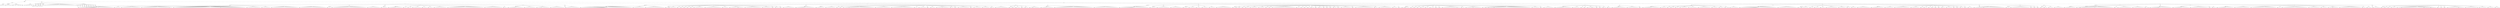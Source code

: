 digraph Tree {
	"t0" [label = "TEI"];
	"t1" [label = "teiHeader"];
	"t2" [label = "fileDesc"];
	"t3" [label = "titleStmt"];
	"t4" [label = "title"];
	"t5" [label = "author"];
	"t6" [label = "date"];
	"t7" [label = "publicationStmt"];
	"t8" [label = "publisher"];
	"t9" [label = "idno"];
	"t10" [label = "rights"];
	"t11" [label = "SourceDesc"];
	"t12" [label = "genre"];
	"t13" [label = "inspiration"];
	"t14" [label = "structure"];
	"t15" [label = "type"];
	"t16" [label = "periode"];
	"t17" [label = "taille"];
	"t18" [label = "permalien"];
	"t19" [label = "text"];
	"t20" [label = "front"];
	"t21" [label = "docTitle"];
	"t22" [label = "titlePart"];
	"t23" [label = "titlePart"];
	"t24" [label = "titlePart"];
	"t25" [label = "titlePart"];
	"t26" [label = "titlePart"];
	"t27" [label = "docDate"];
	"t28" [label = "docAuthor"];
	"t29" [label = "docImprint"];
	"t30" [label = "approbation"];
	"t31" [label = "head"];
	"t32" [label = "p"];
	"t33" [label = "p"];
	"t34" [label = "privilege"];
	"t35" [label = "head"];
	"t36" [label = "p"];
	"t37" [label = "p"];
	"t38" [label = "p"];
	"t39" [label = "p"];
	"t40" [label = "imprimeur"];
	"t41" [label = "performance"];
	"t42" [label = "premiere"];
	"t43" [label = "div"];
	"t44" [label = "head"];
	"t45" [label = "p"];
	"t46" [label = "p"];
	"t47" [label = "p"];
	"t48" [label = "p"];
	"t49" [label = "p"];
	"t50" [label = "p"];
	"t51" [label = "p"];
	"t52" [label = "p"];
	"t53" [label = "p"];
	"t54" [label = "p"];
	"t55" [label = "p"];
	"t56" [label = "p"];
	"t57" [label = "p"];
	"t58" [label = "p"];
	"t59" [label = "p"];
	"t60" [label = "p"];
	"t61" [label = "p"];
	"t62" [label = "p"];
	"t63" [label = "p"];
	"t64" [label = "p"];
	"t65" [label = "p"];
	"t66" [label = "p"];
	"t67" [label = "p"];
	"t68" [label = "castList"];
	"t69" [label = "head"];
	"t70" [label = "castItem"];
	"t71" [label = "role"];
	"t72" [label = "castItem"];
	"t73" [label = "role"];
	"t74" [label = "castItem"];
	"t75" [label = "role"];
	"t76" [label = "castItem"];
	"t77" [label = "role"];
	"t78" [label = "castItem"];
	"t79" [label = "role"];
	"t80" [label = "castItem"];
	"t81" [label = "role"];
	"t82" [label = "castItem"];
	"t83" [label = "role"];
	"t84" [label = "castItem"];
	"t85" [label = "role"];
	"t86" [label = "castItem"];
	"t87" [label = "role"];
	"t88" [label = "set"];
	"t89" [label = "body"];
	"t90" [label = "div1"];
	"t91" [label = "head"];
	"t92" [label = "div2"];
	"t93" [label = "head"];
	"t94" [label = "sp"];
	"t95" [label = "speaker"];
	"t96" [label = "l"];
	"t97" [label = "l"];
	"t98" [label = "l"];
	"t99" [label = "l"];
	"t100" [label = "l"];
	"t101" [label = "note"];
	"t102" [label = "l"];
	"t103" [label = "l"];
	"t104" [label = "l"];
	"t105" [label = "l"];
	"t106" [label = "l"];
	"t107" [label = "l"];
	"t108" [label = "l"];
	"t109" [label = "l"];
	"t110" [label = "note"];
	"t111" [label = "l"];
	"t112" [label = "l"];
	"t113" [label = "l"];
	"t114" [label = "l"];
	"t115" [label = "l"];
	"t116" [label = "l"];
	"t117" [label = "l"];
	"t118" [label = "l"];
	"t119" [label = "l"];
	"t120" [label = "l"];
	"t121" [label = "l"];
	"t122" [label = "sp"];
	"t123" [label = "speaker"];
	"t124" [label = "l"];
	"t125" [label = "l"];
	"t126" [label = "l"];
	"t127" [label = "l"];
	"t128" [label = "sp"];
	"t129" [label = "speaker"];
	"t130" [label = "l"];
	"t131" [label = "l"];
	"t132" [label = "l"];
	"t133" [label = "l"];
	"t134" [label = "l"];
	"t135" [label = "l"];
	"t136" [label = "l"];
	"t137" [label = "l"];
	"t138" [label = "l"];
	"t139" [label = "l"];
	"t140" [label = "l"];
	"t141" [label = "l"];
	"t142" [label = "l"];
	"t143" [label = "l"];
	"t144" [label = "sp"];
	"t145" [label = "speaker"];
	"t146" [label = "l"];
	"t147" [label = "l"];
	"t148" [label = "l"];
	"t149" [label = "l"];
	"t150" [label = "l"];
	"t151" [label = "l"];
	"t152" [label = "l"];
	"t153" [label = "l"];
	"t154" [label = "l"];
	"t155" [label = "l"];
	"t156" [label = "l"];
	"t157" [label = "l"];
	"t158" [label = "l"];
	"t159" [label = "l"];
	"t160" [label = "l"];
	"t161" [label = "l"];
	"t162" [label = "l"];
	"t163" [label = "l"];
	"t164" [label = "l"];
	"t165" [label = "l"];
	"t166" [label = "note"];
	"t167" [label = "l"];
	"t168" [label = "l"];
	"t169" [label = "sp"];
	"t170" [label = "speaker"];
	"t171" [label = "l"];
	"t172" [label = "l"];
	"t173" [label = "l"];
	"t174" [label = "l"];
	"t175" [label = "l"];
	"t176" [label = "l"];
	"t177" [label = "l"];
	"t178" [label = "l"];
	"t179" [label = "l"];
	"t180" [label = "l"];
	"t181" [label = "l"];
	"t182" [label = "l"];
	"t183" [label = "l"];
	"t184" [label = "l"];
	"t185" [label = "l"];
	"t186" [label = "l"];
	"t187" [label = "l"];
	"t188" [label = "l"];
	"t189" [label = "l"];
	"t190" [label = "l"];
	"t191" [label = "l"];
	"t192" [label = "l"];
	"t193" [label = "l"];
	"t194" [label = "l"];
	"t195" [label = "l"];
	"t196" [label = "l"];
	"t197" [label = "l"];
	"t198" [label = "l"];
	"t199" [label = "l"];
	"t200" [label = "l"];
	"t201" [label = "l"];
	"t202" [label = "l"];
	"t203" [label = "l"];
	"t204" [label = "l"];
	"t205" [label = "l"];
	"t206" [label = "note"];
	"t207" [label = "l"];
	"t208" [label = "l"];
	"t209" [label = "l"];
	"t210" [label = "l"];
	"t211" [label = "l"];
	"t212" [label = "l"];
	"t213" [label = "l"];
	"t214" [label = "l"];
	"t215" [label = "l"];
	"t216" [label = "l"];
	"t217" [label = "l"];
	"t218" [label = "l"];
	"t219" [label = "l"];
	"t220" [label = "l"];
	"t221" [label = "l"];
	"t222" [label = "l"];
	"t223" [label = "l"];
	"t224" [label = "l"];
	"t225" [label = "l"];
	"t226" [label = "sp"];
	"t227" [label = "speaker"];
	"t228" [label = "l"];
	"t229" [label = "l"];
	"t230" [label = "l"];
	"t231" [label = "l"];
	"t232" [label = "l"];
	"t233" [label = "l"];
	"t234" [label = "l"];
	"t235" [label = "l"];
	"t236" [label = "l"];
	"t237" [label = "l"];
	"t238" [label = "sp"];
	"t239" [label = "speaker"];
	"t240" [label = "l"];
	"t241" [label = "l"];
	"t242" [label = "l"];
	"t243" [label = "l"];
	"t244" [label = "l"];
	"t245" [label = "l"];
	"t246" [label = "sp"];
	"t247" [label = "speaker"];
	"t248" [label = "l"];
	"t249" [label = "l"];
	"t250" [label = "l"];
	"t251" [label = "l"];
	"t252" [label = "l"];
	"t253" [label = "l"];
	"t254" [label = "l"];
	"t255" [label = "l"];
	"t256" [label = "l"];
	"t257" [label = "l"];
	"t258" [label = "l"];
	"t259" [label = "l"];
	"t260" [label = "l"];
	"t261" [label = "l"];
	"t262" [label = "l"];
	"t263" [label = "l"];
	"t264" [label = "l"];
	"t265" [label = "l"];
	"t266" [label = "l"];
	"t267" [label = "l"];
	"t268" [label = "sp"];
	"t269" [label = "speaker"];
	"t270" [label = "l"];
	"t271" [label = "l"];
	"t272" [label = "l"];
	"t273" [label = "l"];
	"t274" [label = "l"];
	"t275" [label = "l"];
	"t276" [label = "l"];
	"t277" [label = "l"];
	"t278" [label = "l"];
	"t279" [label = "l"];
	"t280" [label = "l"];
	"t281" [label = "l"];
	"t282" [label = "l"];
	"t283" [label = "l"];
	"t284" [label = "l"];
	"t285" [label = "l"];
	"t286" [label = "l"];
	"t287" [label = "l"];
	"t288" [label = "l"];
	"t289" [label = "l"];
	"t290" [label = "div2"];
	"t291" [label = "head"];
	"t292" [label = "sp"];
	"t293" [label = "speaker"];
	"t294" [label = "l"];
	"t295" [label = "l"];
	"t296" [label = "sp"];
	"t297" [label = "speaker"];
	"t298" [label = "l"];
	"t299" [label = "l"];
	"t300" [label = "l"];
	"t301" [label = "l"];
	"t302" [label = "l"];
	"t303" [label = "l"];
	"t304" [label = "l"];
	"t305" [label = "l"];
	"t306" [label = "l"];
	"t307" [label = "l"];
	"t308" [label = "l"];
	"t309" [label = "l"];
	"t310" [label = "l"];
	"t311" [label = "l"];
	"t312" [label = "l"];
	"t313" [label = "l"];
	"t314" [label = "l"];
	"t315" [label = "l"];
	"t316" [label = "l"];
	"t317" [label = "l"];
	"t318" [label = "l"];
	"t319" [label = "l"];
	"t320" [label = "l"];
	"t321" [label = "l"];
	"t322" [label = "l"];
	"t323" [label = "l"];
	"t324" [label = "sp"];
	"t325" [label = "speaker"];
	"t326" [label = "l"];
	"t327" [label = "l"];
	"t328" [label = "l"];
	"t329" [label = "l"];
	"t330" [label = "l"];
	"t331" [label = "l"];
	"t332" [label = "l"];
	"t333" [label = "l"];
	"t334" [label = "l"];
	"t335" [label = "div2"];
	"t336" [label = "head"];
	"t337" [label = "sp"];
	"t338" [label = "speaker"];
	"t339" [label = "l"];
	"t340" [label = "l"];
	"t341" [label = "l"];
	"t342" [label = "l"];
	"t343" [label = "div2"];
	"t344" [label = "head"];
	"t345" [label = "sp"];
	"t346" [label = "speaker"];
	"t347" [label = "l"];
	"t348" [label = "l"];
	"t349" [label = "l"];
	"t350" [label = "l"];
	"t351" [label = "l"];
	"t352" [label = "l"];
	"t353" [label = "l"];
	"t354" [label = "l"];
	"t355" [label = "l"];
	"t356" [label = "l"];
	"t357" [label = "sp"];
	"t358" [label = "speaker"];
	"t359" [label = "l"];
	"t360" [label = "l"];
	"t361" [label = "sp"];
	"t362" [label = "speaker"];
	"t363" [label = "l"];
	"t364" [label = "l"];
	"t365" [label = "sp"];
	"t366" [label = "speaker"];
	"t367" [label = "l"];
	"t368" [label = "l"];
	"t369" [label = "l"];
	"t370" [label = "l"];
	"t371" [label = "l"];
	"t372" [label = "l"];
	"t373" [label = "sp"];
	"t374" [label = "speaker"];
	"t375" [label = "l"];
	"t376" [label = "l"];
	"t377" [label = "l"];
	"t378" [label = "sp"];
	"t379" [label = "speaker"];
	"t380" [label = "l"];
	"t381" [label = "l"];
	"t382" [label = "l"];
	"t383" [label = "sp"];
	"t384" [label = "speaker"];
	"t385" [label = "l"];
	"t386" [label = "l"];
	"t387" [label = "l"];
	"t388" [label = "l"];
	"t389" [label = "l"];
	"t390" [label = "l"];
	"t391" [label = "l"];
	"t392" [label = "l"];
	"t393" [label = "l"];
	"t394" [label = "sp"];
	"t395" [label = "speaker"];
	"t396" [label = "l"];
	"t397" [label = "l"];
	"t398" [label = "l"];
	"t399" [label = "l"];
	"t400" [label = "l"];
	"t401" [label = "l"];
	"t402" [label = "l"];
	"t403" [label = "l"];
	"t404" [label = "l"];
	"t405" [label = "l"];
	"t406" [label = "l"];
	"t407" [label = "l"];
	"t408" [label = "l"];
	"t409" [label = "l"];
	"t410" [label = "l"];
	"t411" [label = "l"];
	"t412" [label = "l"];
	"t413" [label = "l"];
	"t414" [label = "l"];
	"t415" [label = "l"];
	"t416" [label = "l"];
	"t417" [label = "l"];
	"t418" [label = "l"];
	"t419" [label = "l"];
	"t420" [label = "l"];
	"t421" [label = "l"];
	"t422" [label = "l"];
	"t423" [label = "sp"];
	"t424" [label = "speaker"];
	"t425" [label = "l"];
	"t426" [label = "l"];
	"t427" [label = "l"];
	"t428" [label = "l"];
	"t429" [label = "l"];
	"t430" [label = "l"];
	"t431" [label = "l"];
	"t432" [label = "l"];
	"t433" [label = "l"];
	"t434" [label = "l"];
	"t435" [label = "l"];
	"t436" [label = "l"];
	"t437" [label = "l"];
	"t438" [label = "sp"];
	"t439" [label = "speaker"];
	"t440" [label = "l"];
	"t441" [label = "l"];
	"t442" [label = "div2"];
	"t443" [label = "head"];
	"t444" [label = "sp"];
	"t445" [label = "speaker"];
	"t446" [label = "l"];
	"t447" [label = "l"];
	"t448" [label = "l"];
	"t449" [label = "l"];
	"t450" [label = "l"];
	"t451" [label = "l"];
	"t452" [label = "l"];
	"t453" [label = "l"];
	"t454" [label = "l"];
	"t455" [label = "l"];
	"t456" [label = "l"];
	"t457" [label = "sp"];
	"t458" [label = "speaker"];
	"t459" [label = "l"];
	"t460" [label = "l"];
	"t461" [label = "l"];
	"t462" [label = "l"];
	"t463" [label = "l"];
	"t464" [label = "l"];
	"t465" [label = "l"];
	"t466" [label = "l"];
	"t467" [label = "sp"];
	"t468" [label = "speaker"];
	"t469" [label = "l"];
	"t470" [label = "l"];
	"t471" [label = "note"];
	"t472" [label = "l"];
	"t473" [label = "l"];
	"t474" [label = "l"];
	"t475" [label = "l"];
	"t476" [label = "l"];
	"t477" [label = "l"];
	"t478" [label = "sp"];
	"t479" [label = "speaker"];
	"t480" [label = "l"];
	"t481" [label = "l"];
	"t482" [label = "l"];
	"t483" [label = "l"];
	"t484" [label = "l"];
	"t485" [label = "l"];
	"t486" [label = "l"];
	"t487" [label = "l"];
	"t488" [label = "l"];
	"t489" [label = "l"];
	"t490" [label = "div2"];
	"t491" [label = "head"];
	"t492" [label = "sp"];
	"t493" [label = "speaker"];
	"t494" [label = "l"];
	"t495" [label = "l"];
	"t496" [label = "l"];
	"t497" [label = "l"];
	"t498" [label = "l"];
	"t499" [label = "l"];
	"t500" [label = "l"];
	"t501" [label = "l"];
	"t502" [label = "l"];
	"t503" [label = "l"];
	"t504" [label = "div1"];
	"t505" [label = "head"];
	"t506" [label = "div2"];
	"t507" [label = "head"];
	"t508" [label = "sp"];
	"t509" [label = "speaker"];
	"t510" [label = "l"];
	"t511" [label = "l"];
	"t512" [label = "l"];
	"t513" [label = "l"];
	"t514" [label = "l"];
	"t515" [label = "l"];
	"t516" [label = "l"];
	"t517" [label = "l"];
	"t518" [label = "l"];
	"t519" [label = "l"];
	"t520" [label = "l"];
	"t521" [label = "l"];
	"t522" [label = "l"];
	"t523" [label = "l"];
	"t524" [label = "l"];
	"t525" [label = "l"];
	"t526" [label = "l"];
	"t527" [label = "l"];
	"t528" [label = "l"];
	"t529" [label = "note"];
	"t530" [label = "l"];
	"t531" [label = "l"];
	"t532" [label = "l"];
	"t533" [label = "l"];
	"t534" [label = "l"];
	"t535" [label = "l"];
	"t536" [label = "l"];
	"t537" [label = "l"];
	"t538" [label = "l"];
	"t539" [label = "l"];
	"t540" [label = "l"];
	"t541" [label = "l"];
	"t542" [label = "l"];
	"t543" [label = "l"];
	"t544" [label = "l"];
	"t545" [label = "l"];
	"t546" [label = "l"];
	"t547" [label = "l"];
	"t548" [label = "l"];
	"t549" [label = "sp"];
	"t550" [label = "speaker"];
	"t551" [label = "l"];
	"t552" [label = "l"];
	"t553" [label = "l"];
	"t554" [label = "l"];
	"t555" [label = "l"];
	"t556" [label = "l"];
	"t557" [label = "l"];
	"t558" [label = "l"];
	"t559" [label = "sp"];
	"t560" [label = "speaker"];
	"t561" [label = "l"];
	"t562" [label = "l"];
	"t563" [label = "l"];
	"t564" [label = "l"];
	"t565" [label = "l"];
	"t566" [label = "l"];
	"t567" [label = "l"];
	"t568" [label = "l"];
	"t569" [label = "l"];
	"t570" [label = "l"];
	"t571" [label = "l"];
	"t572" [label = "l"];
	"t573" [label = "l"];
	"t574" [label = "l"];
	"t575" [label = "div2"];
	"t576" [label = "head"];
	"t577" [label = "sp"];
	"t578" [label = "speaker"];
	"t579" [label = "l"];
	"t580" [label = "sp"];
	"t581" [label = "speaker"];
	"t582" [label = "l"];
	"t583" [label = "l"];
	"t584" [label = "l"];
	"t585" [label = "l"];
	"t586" [label = "l"];
	"t587" [label = "sp"];
	"t588" [label = "speaker"];
	"t589" [label = "l"];
	"t590" [label = "sp"];
	"t591" [label = "speaker"];
	"t592" [label = "l"];
	"t593" [label = "sp"];
	"t594" [label = "speaker"];
	"t595" [label = "l"];
	"t596" [label = "sp"];
	"t597" [label = "speaker"];
	"t598" [label = "l"];
	"t599" [label = "sp"];
	"t600" [label = "speaker"];
	"t601" [label = "l"];
	"t602" [label = "sp"];
	"t603" [label = "speaker"];
	"t604" [label = "l"];
	"t605" [label = "l"];
	"t606" [label = "l"];
	"t607" [label = "l"];
	"t608" [label = "l"];
	"t609" [label = "l"];
	"t610" [label = "l"];
	"t611" [label = "sp"];
	"t612" [label = "speaker"];
	"t613" [label = "l"];
	"t614" [label = "l"];
	"t615" [label = "l"];
	"t616" [label = "l"];
	"t617" [label = "l"];
	"t618" [label = "l"];
	"t619" [label = "l"];
	"t620" [label = "l"];
	"t621" [label = "l"];
	"t622" [label = "l"];
	"t623" [label = "l"];
	"t624" [label = "l"];
	"t625" [label = "sp"];
	"t626" [label = "speaker"];
	"t627" [label = "l"];
	"t628" [label = "l"];
	"t629" [label = "l"];
	"t630" [label = "l"];
	"t631" [label = "sp"];
	"t632" [label = "speaker"];
	"t633" [label = "l"];
	"t634" [label = "l"];
	"t635" [label = "l"];
	"t636" [label = "l"];
	"t637" [label = "l"];
	"t638" [label = "stage"];
	"t639" [label = "l"];
	"t640" [label = "l"];
	"t641" [label = "l"];
	"t642" [label = "l"];
	"t643" [label = "sp"];
	"t644" [label = "speaker"];
	"t645" [label = "l"];
	"t646" [label = "l"];
	"t647" [label = "l"];
	"t648" [label = "l"];
	"t649" [label = "l"];
	"t650" [label = "l"];
	"t651" [label = "l"];
	"t652" [label = "l"];
	"t653" [label = "l"];
	"t654" [label = "l"];
	"t655" [label = "l"];
	"t656" [label = "l"];
	"t657" [label = "sp"];
	"t658" [label = "speaker"];
	"t659" [label = "l"];
	"t660" [label = "l"];
	"t661" [label = "l"];
	"t662" [label = "l"];
	"t663" [label = "l"];
	"t664" [label = "l"];
	"t665" [label = "sp"];
	"t666" [label = "speaker"];
	"t667" [label = "l"];
	"t668" [label = "sp"];
	"t669" [label = "speaker"];
	"t670" [label = "l"];
	"t671" [label = "l"];
	"t672" [label = "sp"];
	"t673" [label = "speaker"];
	"t674" [label = "l"];
	"t675" [label = "sp"];
	"t676" [label = "speaker"];
	"t677" [label = "l"];
	"t678" [label = "l"];
	"t679" [label = "l"];
	"t680" [label = "l"];
	"t681" [label = "l"];
	"t682" [label = "l"];
	"t683" [label = "l"];
	"t684" [label = "l"];
	"t685" [label = "div2"];
	"t686" [label = "head"];
	"t687" [label = "sp"];
	"t688" [label = "speaker"];
	"t689" [label = "l"];
	"t690" [label = "l"];
	"t691" [label = "l"];
	"t692" [label = "l"];
	"t693" [label = "l"];
	"t694" [label = "l"];
	"t695" [label = "l"];
	"t696" [label = "l"];
	"t697" [label = "l"];
	"t698" [label = "l"];
	"t699" [label = "l"];
	"t700" [label = "l"];
	"t701" [label = "l"];
	"t702" [label = "l"];
	"t703" [label = "div2"];
	"t704" [label = "head"];
	"t705" [label = "sp"];
	"t706" [label = "speaker"];
	"t707" [label = "l"];
	"t708" [label = "l"];
	"t709" [label = "l"];
	"t710" [label = "l"];
	"t711" [label = "l"];
	"t712" [label = "l"];
	"t713" [label = "sp"];
	"t714" [label = "speaker"];
	"t715" [label = "l"];
	"t716" [label = "l"];
	"t717" [label = "l"];
	"t718" [label = "l"];
	"t719" [label = "l"];
	"t720" [label = "l"];
	"t721" [label = "l"];
	"t722" [label = "sp"];
	"t723" [label = "speaker"];
	"t724" [label = "l"];
	"t725" [label = "sp"];
	"t726" [label = "speaker"];
	"t727" [label = "l"];
	"t728" [label = "sp"];
	"t729" [label = "speaker"];
	"t730" [label = "l"];
	"t731" [label = "l"];
	"t732" [label = "l"];
	"t733" [label = "note"];
	"t734" [label = "l"];
	"t735" [label = "l"];
	"t736" [label = "l"];
	"t737" [label = "l"];
	"t738" [label = "l"];
	"t739" [label = "l"];
	"t740" [label = "l"];
	"t741" [label = "l"];
	"t742" [label = "l"];
	"t743" [label = "l"];
	"t744" [label = "l"];
	"t745" [label = "l"];
	"t746" [label = "l"];
	"t747" [label = "l"];
	"t748" [label = "l"];
	"t749" [label = "l"];
	"t750" [label = "l"];
	"t751" [label = "l"];
	"t752" [label = "l"];
	"t753" [label = "sp"];
	"t754" [label = "speaker"];
	"t755" [label = "l"];
	"t756" [label = "l"];
	"t757" [label = "l"];
	"t758" [label = "l"];
	"t759" [label = "l"];
	"t760" [label = "l"];
	"t761" [label = "l"];
	"t762" [label = "l"];
	"t763" [label = "l"];
	"t764" [label = "l"];
	"t765" [label = "l"];
	"t766" [label = "sp"];
	"t767" [label = "speaker"];
	"t768" [label = "l"];
	"t769" [label = "l"];
	"t770" [label = "l"];
	"t771" [label = "l"];
	"t772" [label = "l"];
	"t773" [label = "l"];
	"t774" [label = "l"];
	"t775" [label = "l"];
	"t776" [label = "l"];
	"t777" [label = "l"];
	"t778" [label = "l"];
	"t779" [label = "l"];
	"t780" [label = "l"];
	"t781" [label = "l"];
	"t782" [label = "l"];
	"t783" [label = "l"];
	"t784" [label = "sp"];
	"t785" [label = "speaker"];
	"t786" [label = "l"];
	"t787" [label = "l"];
	"t788" [label = "sp"];
	"t789" [label = "speaker"];
	"t790" [label = "l"];
	"t791" [label = "l"];
	"t792" [label = "l"];
	"t793" [label = "l"];
	"t794" [label = "l"];
	"t795" [label = "sp"];
	"t796" [label = "speaker"];
	"t797" [label = "l"];
	"t798" [label = "sp"];
	"t799" [label = "speaker"];
	"t800" [label = "l"];
	"t801" [label = "l"];
	"t802" [label = "l"];
	"t803" [label = "sp"];
	"t804" [label = "speaker"];
	"t805" [label = "l"];
	"t806" [label = "l"];
	"t807" [label = "l"];
	"t808" [label = "note"];
	"t809" [label = "l"];
	"t810" [label = "l"];
	"t811" [label = "l"];
	"t812" [label = "l"];
	"t813" [label = "l"];
	"t814" [label = "sp"];
	"t815" [label = "speaker"];
	"t816" [label = "l"];
	"t817" [label = "l"];
	"t818" [label = "sp"];
	"t819" [label = "speaker"];
	"t820" [label = "l"];
	"t821" [label = "sp"];
	"t822" [label = "speaker"];
	"t823" [label = "l"];
	"t824" [label = "l"];
	"t825" [label = "l"];
	"t826" [label = "l"];
	"t827" [label = "l"];
	"t828" [label = "l"];
	"t829" [label = "l"];
	"t830" [label = "l"];
	"t831" [label = "sp"];
	"t832" [label = "speaker"];
	"t833" [label = "l"];
	"t834" [label = "sp"];
	"t835" [label = "speaker"];
	"t836" [label = "l"];
	"t837" [label = "l"];
	"t838" [label = "l"];
	"t839" [label = "l"];
	"t840" [label = "l"];
	"t841" [label = "sp"];
	"t842" [label = "speaker"];
	"t843" [label = "l"];
	"t844" [label = "l"];
	"t845" [label = "l"];
	"t846" [label = "l"];
	"t847" [label = "l"];
	"t848" [label = "sp"];
	"t849" [label = "speaker"];
	"t850" [label = "l"];
	"t851" [label = "l"];
	"t852" [label = "sp"];
	"t853" [label = "speaker"];
	"t854" [label = "l"];
	"t855" [label = "l"];
	"t856" [label = "l"];
	"t857" [label = "l"];
	"t858" [label = "l"];
	"t859" [label = "l"];
	"t860" [label = "l"];
	"t861" [label = "l"];
	"t862" [label = "l"];
	"t863" [label = "div2"];
	"t864" [label = "head"];
	"t865" [label = "sp"];
	"t866" [label = "speaker"];
	"t867" [label = "l"];
	"t868" [label = "sp"];
	"t869" [label = "speaker"];
	"t870" [label = "l"];
	"t871" [label = "sp"];
	"t872" [label = "speaker"];
	"t873" [label = "l"];
	"t874" [label = "l"];
	"t875" [label = "l"];
	"t876" [label = "sp"];
	"t877" [label = "speaker"];
	"t878" [label = "l"];
	"t879" [label = "sp"];
	"t880" [label = "speaker"];
	"t881" [label = "l"];
	"t882" [label = "l"];
	"t883" [label = "sp"];
	"t884" [label = "speaker"];
	"t885" [label = "l"];
	"t886" [label = "stage"];
	"t887" [label = "l"];
	"t888" [label = "l"];
	"t889" [label = "l"];
	"t890" [label = "l"];
	"t891" [label = "l"];
	"t892" [label = "div2"];
	"t893" [label = "head"];
	"t894" [label = "sp"];
	"t895" [label = "speaker"];
	"t896" [label = "l"];
	"t897" [label = "l"];
	"t898" [label = "l"];
	"t899" [label = "l"];
	"t900" [label = "l"];
	"t901" [label = "l"];
	"t902" [label = "l"];
	"t903" [label = "l"];
	"t904" [label = "l"];
	"t905" [label = "sp"];
	"t906" [label = "speaker"];
	"t907" [label = "l"];
	"t908" [label = "l"];
	"t909" [label = "l"];
	"t910" [label = "l"];
	"t911" [label = "l"];
	"t912" [label = "l"];
	"t913" [label = "l"];
	"t914" [label = "l"];
	"t915" [label = "l"];
	"t916" [label = "l"];
	"t917" [label = "l"];
	"t918" [label = "l"];
	"t919" [label = "l"];
	"t920" [label = "l"];
	"t921" [label = "l"];
	"t922" [label = "l"];
	"t923" [label = "l"];
	"t924" [label = "l"];
	"t925" [label = "l"];
	"t926" [label = "l"];
	"t927" [label = "l"];
	"t928" [label = "l"];
	"t929" [label = "l"];
	"t930" [label = "l"];
	"t931" [label = "l"];
	"t932" [label = "l"];
	"t933" [label = "l"];
	"t934" [label = "l"];
	"t935" [label = "l"];
	"t936" [label = "sp"];
	"t937" [label = "speaker"];
	"t938" [label = "l"];
	"t939" [label = "l"];
	"t940" [label = "l"];
	"t941" [label = "l"];
	"t942" [label = "l"];
	"t943" [label = "l"];
	"t944" [label = "l"];
	"t945" [label = "l"];
	"t946" [label = "l"];
	"t947" [label = "l"];
	"t948" [label = "l"];
	"t949" [label = "l"];
	"t950" [label = "l"];
	"t951" [label = "l"];
	"t952" [label = "l"];
	"t953" [label = "l"];
	"t954" [label = "l"];
	"t955" [label = "l"];
	"t956" [label = "div1"];
	"t957" [label = "head"];
	"t958" [label = "div2"];
	"t959" [label = "head"];
	"t960" [label = "sp"];
	"t961" [label = "speaker"];
	"t962" [label = "l"];
	"t963" [label = "l"];
	"t964" [label = "l"];
	"t965" [label = "l"];
	"t966" [label = "l"];
	"t967" [label = "l"];
	"t968" [label = "l"];
	"t969" [label = "l"];
	"t970" [label = "l"];
	"t971" [label = "l"];
	"t972" [label = "l"];
	"t973" [label = "l"];
	"t974" [label = "l"];
	"t975" [label = "l"];
	"t976" [label = "l"];
	"t977" [label = "l"];
	"t978" [label = "l"];
	"t979" [label = "l"];
	"t980" [label = "l"];
	"t981" [label = "l"];
	"t982" [label = "l"];
	"t983" [label = "l"];
	"t984" [label = "div2"];
	"t985" [label = "head"];
	"t986" [label = "sp"];
	"t987" [label = "speaker"];
	"t988" [label = "l"];
	"t989" [label = "l"];
	"t990" [label = "l"];
	"t991" [label = "l"];
	"t992" [label = "sp"];
	"t993" [label = "speaker"];
	"t994" [label = "l"];
	"t995" [label = "l"];
	"t996" [label = "l"];
	"t997" [label = "l"];
	"t998" [label = "l"];
	"t999" [label = "l"];
	"t1000" [label = "l"];
	"t1001" [label = "l"];
	"t1002" [label = "l"];
	"t1003" [label = "sp"];
	"t1004" [label = "speaker"];
	"t1005" [label = "l"];
	"t1006" [label = "l"];
	"t1007" [label = "l"];
	"t1008" [label = "l"];
	"t1009" [label = "l"];
	"t1010" [label = "l"];
	"t1011" [label = "l"];
	"t1012" [label = "l"];
	"t1013" [label = "div2"];
	"t1014" [label = "head"];
	"t1015" [label = "sp"];
	"t1016" [label = "speaker"];
	"t1017" [label = "l"];
	"t1018" [label = "l"];
	"t1019" [label = "l"];
	"t1020" [label = "sp"];
	"t1021" [label = "speaker"];
	"t1022" [label = "l"];
	"t1023" [label = "l"];
	"t1024" [label = "l"];
	"t1025" [label = "l"];
	"t1026" [label = "sp"];
	"t1027" [label = "speaker"];
	"t1028" [label = "l"];
	"t1029" [label = "l"];
	"t1030" [label = "l"];
	"t1031" [label = "sp"];
	"t1032" [label = "speaker"];
	"t1033" [label = "l"];
	"t1034" [label = "l"];
	"t1035" [label = "l"];
	"t1036" [label = "l"];
	"t1037" [label = "sp"];
	"t1038" [label = "speaker"];
	"t1039" [label = "l"];
	"t1040" [label = "l"];
	"t1041" [label = "l"];
	"t1042" [label = "l"];
	"t1043" [label = "sp"];
	"t1044" [label = "speaker"];
	"t1045" [label = "l"];
	"t1046" [label = "l"];
	"t1047" [label = "l"];
	"t1048" [label = "l"];
	"t1049" [label = "l"];
	"t1050" [label = "l"];
	"t1051" [label = "l"];
	"t1052" [label = "l"];
	"t1053" [label = "l"];
	"t1054" [label = "l"];
	"t1055" [label = "l"];
	"t1056" [label = "div2"];
	"t1057" [label = "head"];
	"t1058" [label = "sp"];
	"t1059" [label = "speaker"];
	"t1060" [label = "l"];
	"t1061" [label = "sp"];
	"t1062" [label = "speaker"];
	"t1063" [label = "l"];
	"t1064" [label = "stage"];
	"t1065" [label = "l"];
	"t1066" [label = "sp"];
	"t1067" [label = "speaker"];
	"t1068" [label = "l"];
	"t1069" [label = "sp"];
	"t1070" [label = "speaker"];
	"t1071" [label = "l"];
	"t1072" [label = "l"];
	"t1073" [label = "sp"];
	"t1074" [label = "speaker"];
	"t1075" [label = "l"];
	"t1076" [label = "l"];
	"t1077" [label = "l"];
	"t1078" [label = "l"];
	"t1079" [label = "l"];
	"t1080" [label = "sp"];
	"t1081" [label = "speaker"];
	"t1082" [label = "l"];
	"t1083" [label = "l"];
	"t1084" [label = "l"];
	"t1085" [label = "l"];
	"t1086" [label = "sp"];
	"t1087" [label = "speaker"];
	"t1088" [label = "l"];
	"t1089" [label = "sp"];
	"t1090" [label = "speaker"];
	"t1091" [label = "l"];
	"t1092" [label = "sp"];
	"t1093" [label = "speaker"];
	"t1094" [label = "l"];
	"t1095" [label = "l"];
	"t1096" [label = "l"];
	"t1097" [label = "l"];
	"t1098" [label = "l"];
	"t1099" [label = "l"];
	"t1100" [label = "l"];
	"t1101" [label = "l"];
	"t1102" [label = "l"];
	"t1103" [label = "l"];
	"t1104" [label = "l"];
	"t1105" [label = "l"];
	"t1106" [label = "l"];
	"t1107" [label = "l"];
	"t1108" [label = "l"];
	"t1109" [label = "l"];
	"t1110" [label = "l"];
	"t1111" [label = "sp"];
	"t1112" [label = "speaker"];
	"t1113" [label = "l"];
	"t1114" [label = "l"];
	"t1115" [label = "sp"];
	"t1116" [label = "speaker"];
	"t1117" [label = "l"];
	"t1118" [label = "sp"];
	"t1119" [label = "speaker"];
	"t1120" [label = "l"];
	"t1121" [label = "sp"];
	"t1122" [label = "speaker"];
	"t1123" [label = "l"];
	"t1124" [label = "sp"];
	"t1125" [label = "speaker"];
	"t1126" [label = "l"];
	"t1127" [label = "l"];
	"t1128" [label = "sp"];
	"t1129" [label = "speaker"];
	"t1130" [label = "l"];
	"t1131" [label = "sp"];
	"t1132" [label = "speaker"];
	"t1133" [label = "l"];
	"t1134" [label = "l"];
	"t1135" [label = "sp"];
	"t1136" [label = "speaker"];
	"t1137" [label = "l"];
	"t1138" [label = "sp"];
	"t1139" [label = "speaker"];
	"t1140" [label = "l"];
	"t1141" [label = "sp"];
	"t1142" [label = "speaker"];
	"t1143" [label = "l"];
	"t1144" [label = "sp"];
	"t1145" [label = "speaker"];
	"t1146" [label = "l"];
	"t1147" [label = "l"];
	"t1148" [label = "sp"];
	"t1149" [label = "speaker"];
	"t1150" [label = "l"];
	"t1151" [label = "sp"];
	"t1152" [label = "speaker"];
	"t1153" [label = "l"];
	"t1154" [label = "l"];
	"t1155" [label = "l"];
	"t1156" [label = "l"];
	"t1157" [label = "l"];
	"t1158" [label = "l"];
	"t1159" [label = "l"];
	"t1160" [label = "sp"];
	"t1161" [label = "speaker"];
	"t1162" [label = "l"];
	"t1163" [label = "sp"];
	"t1164" [label = "speaker"];
	"t1165" [label = "l"];
	"t1166" [label = "l"];
	"t1167" [label = "l"];
	"t1168" [label = "l"];
	"t1169" [label = "l"];
	"t1170" [label = "l"];
	"t1171" [label = "l"];
	"t1172" [label = "l"];
	"t1173" [label = "l"];
	"t1174" [label = "l"];
	"t1175" [label = "l"];
	"t1176" [label = "l"];
	"t1177" [label = "l"];
	"t1178" [label = "sp"];
	"t1179" [label = "speaker"];
	"t1180" [label = "l"];
	"t1181" [label = "l"];
	"t1182" [label = "sp"];
	"t1183" [label = "speaker"];
	"t1184" [label = "l"];
	"t1185" [label = "l"];
	"t1186" [label = "l"];
	"t1187" [label = "l"];
	"t1188" [label = "l"];
	"t1189" [label = "l"];
	"t1190" [label = "l"];
	"t1191" [label = "l"];
	"t1192" [label = "l"];
	"t1193" [label = "sp"];
	"t1194" [label = "speaker"];
	"t1195" [label = "l"];
	"t1196" [label = "l"];
	"t1197" [label = "l"];
	"t1198" [label = "sp"];
	"t1199" [label = "speaker"];
	"t1200" [label = "l"];
	"t1201" [label = "div2"];
	"t1202" [label = "head"];
	"t1203" [label = "sp"];
	"t1204" [label = "speaker"];
	"t1205" [label = "l"];
	"t1206" [label = "stage"];
	"t1207" [label = "l"];
	"t1208" [label = "l"];
	"t1209" [label = "l"];
	"t1210" [label = "sp"];
	"t1211" [label = "speaker"];
	"t1212" [label = "l"];
	"t1213" [label = "sp"];
	"t1214" [label = "speaker"];
	"t1215" [label = "l"];
	"t1216" [label = "sp"];
	"t1217" [label = "speaker"];
	"t1218" [label = "l"];
	"t1219" [label = "sp"];
	"t1220" [label = "speaker"];
	"t1221" [label = "l"];
	"t1222" [label = "l"];
	"t1223" [label = "sp"];
	"t1224" [label = "speaker"];
	"t1225" [label = "l"];
	"t1226" [label = "l"];
	"t1227" [label = "sp"];
	"t1228" [label = "speaker"];
	"t1229" [label = "l"];
	"t1230" [label = "l"];
	"t1231" [label = "l"];
	"t1232" [label = "sp"];
	"t1233" [label = "speaker"];
	"t1234" [label = "l"];
	"t1235" [label = "sp"];
	"t1236" [label = "speaker"];
	"t1237" [label = "l"];
	"t1238" [label = "sp"];
	"t1239" [label = "speaker"];
	"t1240" [label = "l"];
	"t1241" [label = "l"];
	"t1242" [label = "l"];
	"t1243" [label = "l"];
	"t1244" [label = "l"];
	"t1245" [label = "l"];
	"t1246" [label = "l"];
	"t1247" [label = "l"];
	"t1248" [label = "l"];
	"t1249" [label = "l"];
	"t1250" [label = "note"];
	"t1251" [label = "l"];
	"t1252" [label = "l"];
	"t1253" [label = "sp"];
	"t1254" [label = "speaker"];
	"t1255" [label = "l"];
	"t1256" [label = "l"];
	"t1257" [label = "sp"];
	"t1258" [label = "speaker"];
	"t1259" [label = "l"];
	"t1260" [label = "l"];
	"t1261" [label = "l"];
	"t1262" [label = "l"];
	"t1263" [label = "stage"];
	"t1264" [label = "l"];
	"t1265" [label = "l"];
	"t1266" [label = "l"];
	"t1267" [label = "l"];
	"t1268" [label = "l"];
	"t1269" [label = "l"];
	"t1270" [label = "sp"];
	"t1271" [label = "speaker"];
	"t1272" [label = "l"];
	"t1273" [label = "stage"];
	"t1274" [label = "l"];
	"t1275" [label = "stage"];
	"t1276" [label = "l"];
	"t1277" [label = "l"];
	"t1278" [label = "l"];
	"t1279" [label = "stage"];
	"t1280" [label = "l"];
	"t1281" [label = "l"];
	"t1282" [label = "l"];
	"t1283" [label = "l"];
	"t1284" [label = "l"];
	"t1285" [label = "l"];
	"t1286" [label = "l"];
	"t1287" [label = "l"];
	"t1288" [label = "l"];
	"t1289" [label = "l"];
	"t1290" [label = "l"];
	"t1291" [label = "l"];
	"t1292" [label = "l"];
	"t1293" [label = "l"];
	"t1294" [label = "l"];
	"t1295" [label = "l"];
	"t1296" [label = "l"];
	"t1297" [label = "l"];
	"t1298" [label = "l"];
	"t1299" [label = "l"];
	"t1300" [label = "l"];
	"t1301" [label = "l"];
	"t1302" [label = "l"];
	"t1303" [label = "l"];
	"t1304" [label = "l"];
	"t1305" [label = "l"];
	"t1306" [label = "l"];
	"t1307" [label = "l"];
	"t1308" [label = "sp"];
	"t1309" [label = "speaker"];
	"t1310" [label = "l"];
	"t1311" [label = "l"];
	"t1312" [label = "l"];
	"t1313" [label = "l"];
	"t1314" [label = "l"];
	"t1315" [label = "sp"];
	"t1316" [label = "speaker"];
	"t1317" [label = "l"];
	"t1318" [label = "sp"];
	"t1319" [label = "speaker"];
	"t1320" [label = "l"];
	"t1321" [label = "l"];
	"t1322" [label = "l"];
	"t1323" [label = "l"];
	"t1324" [label = "l"];
	"t1325" [label = "l"];
	"t1326" [label = "l"];
	"t1327" [label = "div2"];
	"t1328" [label = "head"];
	"t1329" [label = "sp"];
	"t1330" [label = "speaker"];
	"t1331" [label = "l"];
	"t1332" [label = "l"];
	"t1333" [label = "l"];
	"t1334" [label = "l"];
	"t1335" [label = "l"];
	"t1336" [label = "l"];
	"t1337" [label = "l"];
	"t1338" [label = "l"];
	"t1339" [label = "l"];
	"t1340" [label = "l"];
	"t1341" [label = "l"];
	"t1342" [label = "l"];
	"t1343" [label = "sp"];
	"t1344" [label = "speaker"];
	"t1345" [label = "l"];
	"t1346" [label = "l"];
	"t1347" [label = "l"];
	"t1348" [label = "l"];
	"t1349" [label = "l"];
	"t1350" [label = "sp"];
	"t1351" [label = "speaker"];
	"t1352" [label = "l"];
	"t1353" [label = "sp"];
	"t1354" [label = "speaker"];
	"t1355" [label = "l"];
	"t1356" [label = "sp"];
	"t1357" [label = "speaker"];
	"t1358" [label = "l"];
	"t1359" [label = "l"];
	"t1360" [label = "stage"];
	"t1361" [label = "l"];
	"t1362" [label = "l"];
	"t1363" [label = "sp"];
	"t1364" [label = "speaker"];
	"t1365" [label = "l"];
	"t1366" [label = "sp"];
	"t1367" [label = "speaker"];
	"t1368" [label = "l"];
	"t1369" [label = "sp"];
	"t1370" [label = "speaker"];
	"t1371" [label = "l"];
	"t1372" [label = "l"];
	"t1373" [label = "sp"];
	"t1374" [label = "speaker"];
	"t1375" [label = "l"];
	"t1376" [label = "l"];
	"t1377" [label = "div2"];
	"t1378" [label = "head"];
	"t1379" [label = "sp"];
	"t1380" [label = "speaker"];
	"t1381" [label = "l"];
	"t1382" [label = "l"];
	"t1383" [label = "l"];
	"t1384" [label = "l"];
	"t1385" [label = "l"];
	"t1386" [label = "l"];
	"t1387" [label = "l"];
	"t1388" [label = "l"];
	"t1389" [label = "l"];
	"t1390" [label = "l"];
	"t1391" [label = "sp"];
	"t1392" [label = "speaker"];
	"t1393" [label = "l"];
	"t1394" [label = "l"];
	"t1395" [label = "l"];
	"t1396" [label = "l"];
	"t1397" [label = "l"];
	"t1398" [label = "l"];
	"t1399" [label = "l"];
	"t1400" [label = "l"];
	"t1401" [label = "sp"];
	"t1402" [label = "speaker"];
	"t1403" [label = "l"];
	"t1404" [label = "div1"];
	"t1405" [label = "head"];
	"t1406" [label = "div2"];
	"t1407" [label = "head"];
	"t1408" [label = "sp"];
	"t1409" [label = "speaker"];
	"t1410" [label = "l"];
	"t1411" [label = "l"];
	"t1412" [label = "l"];
	"t1413" [label = "l"];
	"t1414" [label = "l"];
	"t1415" [label = "l"];
	"t1416" [label = "l"];
	"t1417" [label = "l"];
	"t1418" [label = "l"];
	"t1419" [label = "l"];
	"t1420" [label = "l"];
	"t1421" [label = "l"];
	"t1422" [label = "sp"];
	"t1423" [label = "speaker"];
	"t1424" [label = "l"];
	"t1425" [label = "l"];
	"t1426" [label = "l"];
	"t1427" [label = "l"];
	"t1428" [label = "sp"];
	"t1429" [label = "speaker"];
	"t1430" [label = "l"];
	"t1431" [label = "sp"];
	"t1432" [label = "speaker"];
	"t1433" [label = "l"];
	"t1434" [label = "l"];
	"t1435" [label = "sp"];
	"t1436" [label = "speaker"];
	"t1437" [label = "l"];
	"t1438" [label = "l"];
	"t1439" [label = "sp"];
	"t1440" [label = "speaker"];
	"t1441" [label = "l"];
	"t1442" [label = "l"];
	"t1443" [label = "l"];
	"t1444" [label = "l"];
	"t1445" [label = "l"];
	"t1446" [label = "sp"];
	"t1447" [label = "speaker"];
	"t1448" [label = "l"];
	"t1449" [label = "l"];
	"t1450" [label = "l"];
	"t1451" [label = "l"];
	"t1452" [label = "l"];
	"t1453" [label = "l"];
	"t1454" [label = "sp"];
	"t1455" [label = "speaker"];
	"t1456" [label = "l"];
	"t1457" [label = "l"];
	"t1458" [label = "l"];
	"t1459" [label = "l"];
	"t1460" [label = "l"];
	"t1461" [label = "l"];
	"t1462" [label = "l"];
	"t1463" [label = "l"];
	"t1464" [label = "l"];
	"t1465" [label = "sp"];
	"t1466" [label = "speaker"];
	"t1467" [label = "l"];
	"t1468" [label = "l"];
	"t1469" [label = "l"];
	"t1470" [label = "l"];
	"t1471" [label = "sp"];
	"t1472" [label = "speaker"];
	"t1473" [label = "l"];
	"t1474" [label = "l"];
	"t1475" [label = "l"];
	"t1476" [label = "sp"];
	"t1477" [label = "speaker"];
	"t1478" [label = "l"];
	"t1479" [label = "stage"];
	"t1480" [label = "sp"];
	"t1481" [label = "speaker"];
	"t1482" [label = "l"];
	"t1483" [label = "l"];
	"t1484" [label = "l"];
	"t1485" [label = "l"];
	"t1486" [label = "l"];
	"t1487" [label = "l"];
	"t1488" [label = "div2"];
	"t1489" [label = "head"];
	"t1490" [label = "sp"];
	"t1491" [label = "speaker"];
	"t1492" [label = "l"];
	"t1493" [label = "l"];
	"t1494" [label = "l"];
	"t1495" [label = "l"];
	"t1496" [label = "l"];
	"t1497" [label = "l"];
	"t1498" [label = "l"];
	"t1499" [label = "l"];
	"t1500" [label = "l"];
	"t1501" [label = "l"];
	"t1502" [label = "l"];
	"t1503" [label = "l"];
	"t1504" [label = "l"];
	"t1505" [label = "l"];
	"t1506" [label = "l"];
	"t1507" [label = "l"];
	"t1508" [label = "l"];
	"t1509" [label = "l"];
	"t1510" [label = "l"];
	"t1511" [label = "l"];
	"t1512" [label = "l"];
	"t1513" [label = "l"];
	"t1514" [label = "l"];
	"t1515" [label = "l"];
	"t1516" [label = "l"];
	"t1517" [label = "l"];
	"t1518" [label = "l"];
	"t1519" [label = "l"];
	"t1520" [label = "sp"];
	"t1521" [label = "speaker"];
	"t1522" [label = "l"];
	"t1523" [label = "l"];
	"t1524" [label = "l"];
	"t1525" [label = "l"];
	"t1526" [label = "l"];
	"t1527" [label = "l"];
	"t1528" [label = "l"];
	"t1529" [label = "l"];
	"t1530" [label = "l"];
	"t1531" [label = "l"];
	"t1532" [label = "l"];
	"t1533" [label = "l"];
	"t1534" [label = "l"];
	"t1535" [label = "l"];
	"t1536" [label = "div2"];
	"t1537" [label = "head"];
	"t1538" [label = "sp"];
	"t1539" [label = "speaker"];
	"t1540" [label = "l"];
	"t1541" [label = "sp"];
	"t1542" [label = "speaker"];
	"t1543" [label = "l"];
	"t1544" [label = "l"];
	"t1545" [label = "l"];
	"t1546" [label = "l"];
	"t1547" [label = "l"];
	"t1548" [label = "sp"];
	"t1549" [label = "speaker"];
	"t1550" [label = "l"];
	"t1551" [label = "l"];
	"t1552" [label = "sp"];
	"t1553" [label = "speaker"];
	"t1554" [label = "l"];
	"t1555" [label = "l"];
	"t1556" [label = "l"];
	"t1557" [label = "sp"];
	"t1558" [label = "speaker"];
	"t1559" [label = "l"];
	"t1560" [label = "l"];
	"t1561" [label = "l"];
	"t1562" [label = "sp"];
	"t1563" [label = "speaker"];
	"t1564" [label = "l"];
	"t1565" [label = "l"];
	"t1566" [label = "l"];
	"t1567" [label = "l"];
	"t1568" [label = "l"];
	"t1569" [label = "l"];
	"t1570" [label = "l"];
	"t1571" [label = "l"];
	"t1572" [label = "sp"];
	"t1573" [label = "speaker"];
	"t1574" [label = "l"];
	"t1575" [label = "l"];
	"t1576" [label = "l"];
	"t1577" [label = "l"];
	"t1578" [label = "l"];
	"t1579" [label = "sp"];
	"t1580" [label = "speaker"];
	"t1581" [label = "l"];
	"t1582" [label = "l"];
	"t1583" [label = "sp"];
	"t1584" [label = "speaker"];
	"t1585" [label = "l"];
	"t1586" [label = "l"];
	"t1587" [label = "l"];
	"t1588" [label = "sp"];
	"t1589" [label = "speaker"];
	"t1590" [label = "l"];
	"t1591" [label = "l"];
	"t1592" [label = "l"];
	"t1593" [label = "l"];
	"t1594" [label = "l"];
	"t1595" [label = "l"];
	"t1596" [label = "l"];
	"t1597" [label = "l"];
	"t1598" [label = "l"];
	"t1599" [label = "div2"];
	"t1600" [label = "head"];
	"t1601" [label = "sp"];
	"t1602" [label = "speaker"];
	"t1603" [label = "l"];
	"t1604" [label = "l"];
	"t1605" [label = "l"];
	"t1606" [label = "l"];
	"t1607" [label = "l"];
	"t1608" [label = "l"];
	"t1609" [label = "l"];
	"t1610" [label = "l"];
	"t1611" [label = "l"];
	"t1612" [label = "sp"];
	"t1613" [label = "speaker"];
	"t1614" [label = "l"];
	"t1615" [label = "l"];
	"t1616" [label = "l"];
	"t1617" [label = "l"];
	"t1618" [label = "l"];
	"t1619" [label = "l"];
	"t1620" [label = "sp"];
	"t1621" [label = "speaker"];
	"t1622" [label = "l"];
	"t1623" [label = "l"];
	"t1624" [label = "l"];
	"t1625" [label = "l"];
	"t1626" [label = "l"];
	"t1627" [label = "l"];
	"t1628" [label = "l"];
	"t1629" [label = "l"];
	"t1630" [label = "l"];
	"t1631" [label = "l"];
	"t1632" [label = "l"];
	"t1633" [label = "sp"];
	"t1634" [label = "speaker"];
	"t1635" [label = "l"];
	"t1636" [label = "l"];
	"t1637" [label = "l"];
	"t1638" [label = "l"];
	"t1639" [label = "l"];
	"t1640" [label = "l"];
	"t1641" [label = "sp"];
	"t1642" [label = "speaker"];
	"t1643" [label = "l"];
	"t1644" [label = "sp"];
	"t1645" [label = "speaker"];
	"t1646" [label = "l"];
	"t1647" [label = "l"];
	"t1648" [label = "sp"];
	"t1649" [label = "speaker"];
	"t1650" [label = "l"];
	"t1651" [label = "sp"];
	"t1652" [label = "speaker"];
	"t1653" [label = "l"];
	"t1654" [label = "sp"];
	"t1655" [label = "speaker"];
	"t1656" [label = "l"];
	"t1657" [label = "sp"];
	"t1658" [label = "speaker"];
	"t1659" [label = "l"];
	"t1660" [label = "sp"];
	"t1661" [label = "speaker"];
	"t1662" [label = "l"];
	"t1663" [label = "l"];
	"t1664" [label = "sp"];
	"t1665" [label = "speaker"];
	"t1666" [label = "l"];
	"t1667" [label = "l"];
	"t1668" [label = "l"];
	"t1669" [label = "l"];
	"t1670" [label = "sp"];
	"t1671" [label = "speaker"];
	"t1672" [label = "l"];
	"t1673" [label = "sp"];
	"t1674" [label = "speaker"];
	"t1675" [label = "l"];
	"t1676" [label = "sp"];
	"t1677" [label = "speaker"];
	"t1678" [label = "l"];
	"t1679" [label = "l"];
	"t1680" [label = "sp"];
	"t1681" [label = "speaker"];
	"t1682" [label = "l"];
	"t1683" [label = "sp"];
	"t1684" [label = "speaker"];
	"t1685" [label = "l"];
	"t1686" [label = "l"];
	"t1687" [label = "l"];
	"t1688" [label = "div2"];
	"t1689" [label = "head"];
	"t1690" [label = "sp"];
	"t1691" [label = "speaker"];
	"t1692" [label = "l"];
	"t1693" [label = "l"];
	"t1694" [label = "l"];
	"t1695" [label = "l"];
	"t1696" [label = "l"];
	"t1697" [label = "l"];
	"t1698" [label = "stage"];
	"t1699" [label = "l"];
	"t1700" [label = "l"];
	"t1701" [label = "l"];
	"t1702" [label = "l"];
	"t1703" [label = "l"];
	"t1704" [label = "l"];
	"t1705" [label = "l"];
	"t1706" [label = "l"];
	"t1707" [label = "l"];
	"t1708" [label = "l"];
	"t1709" [label = "l"];
	"t1710" [label = "l"];
	"t1711" [label = "l"];
	"t1712" [label = "l"];
	"t1713" [label = "l"];
	"t1714" [label = "l"];
	"t1715" [label = "div2"];
	"t1716" [label = "head"];
	"t1717" [label = "sp"];
	"t1718" [label = "speaker"];
	"t1719" [label = "l"];
	"t1720" [label = "l"];
	"t1721" [label = "sp"];
	"t1722" [label = "speaker"];
	"t1723" [label = "l"];
	"t1724" [label = "l"];
	"t1725" [label = "l"];
	"t1726" [label = "l"];
	"t1727" [label = "l"];
	"t1728" [label = "l"];
	"t1729" [label = "l"];
	"t1730" [label = "l"];
	"t1731" [label = "l"];
	"t1732" [label = "l"];
	"t1733" [label = "l"];
	"t1734" [label = "l"];
	"t1735" [label = "l"];
	"t1736" [label = "l"];
	"t1737" [label = "sp"];
	"t1738" [label = "speaker"];
	"t1739" [label = "l"];
	"t1740" [label = "sp"];
	"t1741" [label = "speaker"];
	"t1742" [label = "l"];
	"t1743" [label = "sp"];
	"t1744" [label = "speaker"];
	"t1745" [label = "l"];
	"t1746" [label = "div2"];
	"t1747" [label = "head"];
	"t1748" [label = "sp"];
	"t1749" [label = "speaker"];
	"t1750" [label = "l"];
	"t1751" [label = "sp"];
	"t1752" [label = "speaker"];
	"t1753" [label = "l"];
	"t1754" [label = "l"];
	"t1755" [label = "sp"];
	"t1756" [label = "speaker"];
	"t1757" [label = "l"];
	"t1758" [label = "l"];
	"t1759" [label = "l"];
	"t1760" [label = "sp"];
	"t1761" [label = "speaker"];
	"t1762" [label = "l"];
	"t1763" [label = "l"];
	"t1764" [label = "l"];
	"t1765" [label = "l"];
	"t1766" [label = "l"];
	"t1767" [label = "l"];
	"t1768" [label = "div1"];
	"t1769" [label = "head"];
	"t1770" [label = "div2"];
	"t1771" [label = "head"];
	"t1772" [label = "sp"];
	"t1773" [label = "speaker"];
	"t1774" [label = "l"];
	"t1775" [label = "l"];
	"t1776" [label = "l"];
	"t1777" [label = "l"];
	"t1778" [label = "l"];
	"t1779" [label = "l"];
	"t1780" [label = "l"];
	"t1781" [label = "l"];
	"t1782" [label = "div2"];
	"t1783" [label = "head"];
	"t1784" [label = "sp"];
	"t1785" [label = "speaker"];
	"t1786" [label = "l"];
	"t1787" [label = "sp"];
	"t1788" [label = "speaker"];
	"t1789" [label = "l"];
	"t1790" [label = "l"];
	"t1791" [label = "l"];
	"t1792" [label = "l"];
	"t1793" [label = "l"];
	"t1794" [label = "l"];
	"t1795" [label = "l"];
	"t1796" [label = "l"];
	"t1797" [label = "l"];
	"t1798" [label = "l"];
	"t1799" [label = "note"];
	"t1800" [label = "l"];
	"t1801" [label = "l"];
	"t1802" [label = "l"];
	"t1803" [label = "l"];
	"t1804" [label = "l"];
	"t1805" [label = "l"];
	"t1806" [label = "l"];
	"t1807" [label = "l"];
	"t1808" [label = "l"];
	"t1809" [label = "l"];
	"t1810" [label = "l"];
	"t1811" [label = "l"];
	"t1812" [label = "l"];
	"t1813" [label = "l"];
	"t1814" [label = "sp"];
	"t1815" [label = "speaker"];
	"t1816" [label = "l"];
	"t1817" [label = "sp"];
	"t1818" [label = "speaker"];
	"t1819" [label = "l"];
	"t1820" [label = "l"];
	"t1821" [label = "l"];
	"t1822" [label = "l"];
	"t1823" [label = "l"];
	"t1824" [label = "l"];
	"t1825" [label = "l"];
	"t1826" [label = "l"];
	"t1827" [label = "l"];
	"t1828" [label = "l"];
	"t1829" [label = "sp"];
	"t1830" [label = "speaker"];
	"t1831" [label = "l"];
	"t1832" [label = "l"];
	"t1833" [label = "l"];
	"t1834" [label = "l"];
	"t1835" [label = "l"];
	"t1836" [label = "l"];
	"t1837" [label = "l"];
	"t1838" [label = "l"];
	"t1839" [label = "sp"];
	"t1840" [label = "speaker"];
	"t1841" [label = "l"];
	"t1842" [label = "stage"];
	"t1843" [label = "div2"];
	"t1844" [label = "head"];
	"t1845" [label = "sp"];
	"t1846" [label = "speaker"];
	"t1847" [label = "l"];
	"t1848" [label = "l"];
	"t1849" [label = "l"];
	"t1850" [label = "l"];
	"t1851" [label = "l"];
	"t1852" [label = "note"];
	"t1853" [label = "l"];
	"t1854" [label = "l"];
	"t1855" [label = "l"];
	"t1856" [label = "l"];
	"t1857" [label = "l"];
	"t1858" [label = "l"];
	"t1859" [label = "l"];
	"t1860" [label = "l"];
	"t1861" [label = "l"];
	"t1862" [label = "l"];
	"t1863" [label = "div2"];
	"t1864" [label = "head"];
	"t1865" [label = "sp"];
	"t1866" [label = "speaker"];
	"t1867" [label = "l"];
	"t1868" [label = "l"];
	"t1869" [label = "l"];
	"t1870" [label = "l"];
	"t1871" [label = "l"];
	"t1872" [label = "l"];
	"t1873" [label = "l"];
	"t1874" [label = "l"];
	"t1875" [label = "l"];
	"t1876" [label = "l"];
	"t1877" [label = "l"];
	"t1878" [label = "l"];
	"t1879" [label = "sp"];
	"t1880" [label = "speaker"];
	"t1881" [label = "l"];
	"t1882" [label = "l"];
	"t1883" [label = "l"];
	"t1884" [label = "l"];
	"t1885" [label = "l"];
	"t1886" [label = "l"];
	"t1887" [label = "l"];
	"t1888" [label = "l"];
	"t1889" [label = "l"];
	"t1890" [label = "l"];
	"t1891" [label = "l"];
	"t1892" [label = "l"];
	"t1893" [label = "l"];
	"t1894" [label = "sp"];
	"t1895" [label = "speaker"];
	"t1896" [label = "l"];
	"t1897" [label = "sp"];
	"t1898" [label = "speaker"];
	"t1899" [label = "l"];
	"t1900" [label = "l"];
	"t1901" [label = "div2"];
	"t1902" [label = "head"];
	"t1903" [label = "sp"];
	"t1904" [label = "speaker"];
	"t1905" [label = "l"];
	"t1906" [label = "l"];
	"t1907" [label = "l"];
	"t1908" [label = "l"];
	"t1909" [label = "l"];
	"t1910" [label = "l"];
	"t1911" [label = "l"];
	"t1912" [label = "l"];
	"t1913" [label = "l"];
	"t1914" [label = "l"];
	"t1915" [label = "l"];
	"t1916" [label = "l"];
	"t1917" [label = "sp"];
	"t1918" [label = "speaker"];
	"t1919" [label = "l"];
	"t1920" [label = "l"];
	"t1921" [label = "l"];
	"t1922" [label = "l"];
	"t1923" [label = "l"];
	"t1924" [label = "l"];
	"t1925" [label = "l"];
	"t1926" [label = "l"];
	"t1927" [label = "l"];
	"t1928" [label = "l"];
	"t1929" [label = "l"];
	"t1930" [label = "sp"];
	"t1931" [label = "speaker"];
	"t1932" [label = "l"];
	"t1933" [label = "l"];
	"t1934" [label = "l"];
	"t1935" [label = "l"];
	"t1936" [label = "l"];
	"t1937" [label = "l"];
	"t1938" [label = "l"];
	"t1939" [label = "l"];
	"t1940" [label = "l"];
	"t1941" [label = "l"];
	"t1942" [label = "l"];
	"t1943" [label = "l"];
	"t1944" [label = "l"];
	"t1945" [label = "l"];
	"t1946" [label = "l"];
	"t1947" [label = "l"];
	"t1948" [label = "l"];
	"t1949" [label = "l"];
	"t1950" [label = "l"];
	"t1951" [label = "sp"];
	"t1952" [label = "speaker"];
	"t1953" [label = "l"];
	"t1954" [label = "l"];
	"t1955" [label = "sp"];
	"t1956" [label = "speaker"];
	"t1957" [label = "l"];
	"t1958" [label = "l"];
	"t1959" [label = "l"];
	"t1960" [label = "l"];
	"t1961" [label = "l"];
	"t1962" [label = "l"];
	"t1963" [label = "l"];
	"t1964" [label = "l"];
	"t1965" [label = "l"];
	"t1966" [label = "l"];
	"t1967" [label = "l"];
	"t1968" [label = "l"];
	"t1969" [label = "l"];
	"t1970" [label = "l"];
	"t1971" [label = "l"];
	"t1972" [label = "l"];
	"t1973" [label = "l"];
	"t1974" [label = "l"];
	"t1975" [label = "l"];
	"t1976" [label = "sp"];
	"t1977" [label = "speaker"];
	"t1978" [label = "l"];
	"t1979" [label = "l"];
	"t1980" [label = "l"];
	"t1981" [label = "l"];
	"t1982" [label = "l"];
	"t1983" [label = "l"];
	"t1984" [label = "l"];
	"t1985" [label = "l"];
	"t1986" [label = "sp"];
	"t1987" [label = "speaker"];
	"t1988" [label = "l"];
	"t1989" [label = "l"];
	"t1990" [label = "l"];
	"t1991" [label = "l"];
	"t1992" [label = "sp"];
	"t1993" [label = "speaker"];
	"t1994" [label = "l"];
	"t1995" [label = "l"];
	"t1996" [label = "stage"];
	"t1997" [label = "l"];
	"t1998" [label = "l"];
	"t1999" [label = "l"];
	"t2000" [label = "l"];
	"t2001" [label = "sp"];
	"t2002" [label = "speaker"];
	"t2003" [label = "l"];
	"t2004" [label = "l"];
	"t2005" [label = "l"];
	"t2006" [label = "l"];
	"t2007" [label = "l"];
	"t2008" [label = "l"];
	"t2009" [label = "l"];
	"t2010" [label = "l"];
	"t2011" [label = "l"];
	"t2012" [label = "l"];
	"t2013" [label = "l"];
	"t2014" [label = "l"];
	"t2015" [label = "l"];
	"t2016" [label = "l"];
	"t2017" [label = "l"];
	"t2018" [label = "l"];
	"t2019" [label = "sp"];
	"t2020" [label = "speaker"];
	"t2021" [label = "l"];
	"t2022" [label = "l"];
	"t2023" [label = "sp"];
	"t2024" [label = "speaker"];
	"t2025" [label = "l"];
	"t2026" [label = "l"];
	"t2027" [label = "l"];
	"t2028" [label = "div2"];
	"t2029" [label = "head"];
	"t2030" [label = "sp"];
	"t2031" [label = "speaker"];
	"t2032" [label = "l"];
	"t2033" [label = "l"];
	"t2034" [label = "l"];
	"t2035" [label = "l"];
	"t2036" [label = "l"];
	"t2037" [label = "div2"];
	"t2038" [label = "head"];
	"t2039" [label = "sp"];
	"t2040" [label = "speaker"];
	"t2041" [label = "l"];
	"t2042" [label = "sp"];
	"t2043" [label = "speaker"];
	"t2044" [label = "l"];
	"t2045" [label = "sp"];
	"t2046" [label = "speaker"];
	"t2047" [label = "l"];
	"t2048" [label = "sp"];
	"t2049" [label = "speaker"];
	"t2050" [label = "l"];
	"t2051" [label = "l"];
	"t2052" [label = "l"];
	"t2053" [label = "sp"];
	"t2054" [label = "speaker"];
	"t2055" [label = "l"];
	"t2056" [label = "l"];
	"t2057" [label = "stage"];
	"t2058" [label = "l"];
	"t2059" [label = "l"];
	"t2060" [label = "l"];
	"t2061" [label = "l"];
	"t2062" [label = "l"];
	"t2063" [label = "l"];
	"t2064" [label = "l"];
	"t2065" [label = "l"];
	"t2066" [label = "l"];
	"t2067" [label = "l"];
	"t2068" [label = "l"];
	"t2069" [label = "l"];
	"t2070" [label = "l"];
	"t2071" [label = "l"];
	"t2072" [label = "l"];
	"t2073" [label = "l"];
	"t2074" [label = "stage"];
	"t2075" [label = "l"];
	"t2076" [label = "l"];
	"t2077" [label = "l"];
	"t2078" [label = "l"];
	"t2079" [label = "stage"];
	"t2080" [label = "l"];
	"t2081" [label = "l"];
	"t2082" [label = "l"];
	"t2083" [label = "l"];
	"t2084" [label = "sp"];
	"t2085" [label = "speaker"];
	"t2086" [label = "l"];
	"t2087" [label = "sp"];
	"t2088" [label = "speaker"];
	"t2089" [label = "l"];
	"t2090" [label = "sp"];
	"t2091" [label = "speaker"];
	"t2092" [label = "l"];
	"t2093" [label = "sp"];
	"t2094" [label = "speaker"];
	"t2095" [label = "l"];
	"t2096" [label = "l"];
	"t2097" [label = "l"];
	"t2098" [label = "l"];
	"t2099" [label = "l"];
	"t2100" [label = "l"];
	"t2101" [label = "l"];
	"t2102" [label = "stage"];
	"t2103" [label = "l"];
	"t2104" [label = "l"];
	"t2105" [label = "l"];
	"t2106" [label = "l"];
	"t2107" [label = "sp"];
	"t2108" [label = "speaker"];
	"t2109" [label = "l"];
	"t2110" [label = "l"];
	"t2111" [label = "l"];
	"t2112" [label = "l"];
	"t2113" [label = "l"];
	"t2114" [label = "l"];
	"t2115" [label = "l"];
	"t2116" [label = "l"];
	"t2117" [label = "stage"];
	"t2118" [label = "sp"];
	"t2119" [label = "speaker"];
	"t2120" [label = "l"];
	"t2121" [label = "l"];
	"t2122" [label = "l"];
	"t2123" [label = "l"];
	"t2124" [label = "l"];
	"t2125" [label = "sp"];
	"t2126" [label = "speaker"];
	"t2127" [label = "l"];
	"t2128" [label = "l"];
	"t2129" [label = "l"];
	"t2130" [label = "l"];
	"t2131" [label = "sp"];
	"t2132" [label = "speaker"];
	"t2133" [label = "l"];
	"t2134" [label = "l"];
	"t2135" [label = "l"];
	"t0" -> "t1";
	"t1" -> "t2";
	"t2" -> "t3";
	"t3" -> "t4";
	"t3" -> "t5";
	"t3" -> "t6";
	"t2" -> "t7";
	"t7" -> "t8";
	"t7" -> "t9";
	"t7" -> "t10";
	"t2" -> "t11";
	"t11" -> "t12";
	"t11" -> "t13";
	"t11" -> "t14";
	"t11" -> "t15";
	"t11" -> "t16";
	"t11" -> "t17";
	"t11" -> "t18";
	"t0" -> "t19";
	"t19" -> "t20";
	"t20" -> "t21";
	"t21" -> "t22";
	"t21" -> "t23";
	"t21" -> "t24";
	"t21" -> "t25";
	"t21" -> "t26";
	"t20" -> "t27";
	"t20" -> "t28";
	"t20" -> "t29";
	"t29" -> "t30";
	"t30" -> "t31";
	"t30" -> "t32";
	"t30" -> "t33";
	"t29" -> "t34";
	"t34" -> "t35";
	"t34" -> "t36";
	"t34" -> "t37";
	"t34" -> "t38";
	"t34" -> "t39";
	"t29" -> "t40";
	"t20" -> "t41";
	"t41" -> "t42";
	"t20" -> "t43";
	"t43" -> "t44";
	"t43" -> "t45";
	"t43" -> "t46";
	"t43" -> "t47";
	"t43" -> "t48";
	"t43" -> "t49";
	"t43" -> "t50";
	"t43" -> "t51";
	"t43" -> "t52";
	"t43" -> "t53";
	"t43" -> "t54";
	"t43" -> "t55";
	"t43" -> "t56";
	"t43" -> "t57";
	"t43" -> "t58";
	"t43" -> "t59";
	"t43" -> "t60";
	"t43" -> "t61";
	"t43" -> "t62";
	"t43" -> "t63";
	"t43" -> "t64";
	"t43" -> "t65";
	"t43" -> "t66";
	"t43" -> "t67";
	"t20" -> "t68";
	"t68" -> "t69";
	"t68" -> "t70";
	"t70" -> "t71";
	"t68" -> "t72";
	"t72" -> "t73";
	"t68" -> "t74";
	"t74" -> "t75";
	"t68" -> "t76";
	"t76" -> "t77";
	"t68" -> "t78";
	"t78" -> "t79";
	"t68" -> "t80";
	"t80" -> "t81";
	"t68" -> "t82";
	"t82" -> "t83";
	"t68" -> "t84";
	"t84" -> "t85";
	"t68" -> "t86";
	"t86" -> "t87";
	"t20" -> "t88";
	"t19" -> "t89";
	"t89" -> "t90";
	"t90" -> "t91";
	"t90" -> "t92";
	"t92" -> "t93";
	"t92" -> "t94";
	"t94" -> "t95";
	"t94" -> "t96";
	"t94" -> "t97";
	"t94" -> "t98";
	"t94" -> "t99";
	"t94" -> "t100";
	"t94" -> "t101";
	"t94" -> "t102";
	"t94" -> "t103";
	"t94" -> "t104";
	"t94" -> "t105";
	"t94" -> "t106";
	"t94" -> "t107";
	"t94" -> "t108";
	"t94" -> "t109";
	"t94" -> "t110";
	"t94" -> "t111";
	"t94" -> "t112";
	"t94" -> "t113";
	"t94" -> "t114";
	"t94" -> "t115";
	"t94" -> "t116";
	"t94" -> "t117";
	"t94" -> "t118";
	"t94" -> "t119";
	"t94" -> "t120";
	"t94" -> "t121";
	"t92" -> "t122";
	"t122" -> "t123";
	"t122" -> "t124";
	"t122" -> "t125";
	"t122" -> "t126";
	"t122" -> "t127";
	"t92" -> "t128";
	"t128" -> "t129";
	"t128" -> "t130";
	"t128" -> "t131";
	"t128" -> "t132";
	"t128" -> "t133";
	"t128" -> "t134";
	"t128" -> "t135";
	"t128" -> "t136";
	"t128" -> "t137";
	"t128" -> "t138";
	"t128" -> "t139";
	"t128" -> "t140";
	"t128" -> "t141";
	"t128" -> "t142";
	"t128" -> "t143";
	"t92" -> "t144";
	"t144" -> "t145";
	"t144" -> "t146";
	"t144" -> "t147";
	"t144" -> "t148";
	"t144" -> "t149";
	"t144" -> "t150";
	"t144" -> "t151";
	"t144" -> "t152";
	"t144" -> "t153";
	"t144" -> "t154";
	"t144" -> "t155";
	"t144" -> "t156";
	"t144" -> "t157";
	"t144" -> "t158";
	"t144" -> "t159";
	"t144" -> "t160";
	"t144" -> "t161";
	"t144" -> "t162";
	"t144" -> "t163";
	"t144" -> "t164";
	"t144" -> "t165";
	"t144" -> "t166";
	"t144" -> "t167";
	"t144" -> "t168";
	"t92" -> "t169";
	"t169" -> "t170";
	"t169" -> "t171";
	"t169" -> "t172";
	"t169" -> "t173";
	"t169" -> "t174";
	"t169" -> "t175";
	"t169" -> "t176";
	"t169" -> "t177";
	"t169" -> "t178";
	"t169" -> "t179";
	"t169" -> "t180";
	"t169" -> "t181";
	"t169" -> "t182";
	"t169" -> "t183";
	"t169" -> "t184";
	"t169" -> "t185";
	"t169" -> "t186";
	"t169" -> "t187";
	"t169" -> "t188";
	"t169" -> "t189";
	"t169" -> "t190";
	"t169" -> "t191";
	"t169" -> "t192";
	"t169" -> "t193";
	"t169" -> "t194";
	"t169" -> "t195";
	"t169" -> "t196";
	"t169" -> "t197";
	"t169" -> "t198";
	"t169" -> "t199";
	"t169" -> "t200";
	"t169" -> "t201";
	"t169" -> "t202";
	"t169" -> "t203";
	"t169" -> "t204";
	"t169" -> "t205";
	"t169" -> "t206";
	"t169" -> "t207";
	"t169" -> "t208";
	"t169" -> "t209";
	"t169" -> "t210";
	"t169" -> "t211";
	"t169" -> "t212";
	"t169" -> "t213";
	"t169" -> "t214";
	"t169" -> "t215";
	"t169" -> "t216";
	"t169" -> "t217";
	"t169" -> "t218";
	"t169" -> "t219";
	"t169" -> "t220";
	"t169" -> "t221";
	"t169" -> "t222";
	"t169" -> "t223";
	"t169" -> "t224";
	"t169" -> "t225";
	"t92" -> "t226";
	"t226" -> "t227";
	"t226" -> "t228";
	"t226" -> "t229";
	"t226" -> "t230";
	"t226" -> "t231";
	"t226" -> "t232";
	"t226" -> "t233";
	"t226" -> "t234";
	"t226" -> "t235";
	"t226" -> "t236";
	"t226" -> "t237";
	"t92" -> "t238";
	"t238" -> "t239";
	"t238" -> "t240";
	"t238" -> "t241";
	"t238" -> "t242";
	"t238" -> "t243";
	"t238" -> "t244";
	"t238" -> "t245";
	"t92" -> "t246";
	"t246" -> "t247";
	"t246" -> "t248";
	"t246" -> "t249";
	"t246" -> "t250";
	"t246" -> "t251";
	"t246" -> "t252";
	"t246" -> "t253";
	"t246" -> "t254";
	"t246" -> "t255";
	"t246" -> "t256";
	"t246" -> "t257";
	"t246" -> "t258";
	"t246" -> "t259";
	"t246" -> "t260";
	"t246" -> "t261";
	"t246" -> "t262";
	"t246" -> "t263";
	"t246" -> "t264";
	"t246" -> "t265";
	"t246" -> "t266";
	"t246" -> "t267";
	"t92" -> "t268";
	"t268" -> "t269";
	"t268" -> "t270";
	"t268" -> "t271";
	"t268" -> "t272";
	"t268" -> "t273";
	"t268" -> "t274";
	"t268" -> "t275";
	"t268" -> "t276";
	"t268" -> "t277";
	"t268" -> "t278";
	"t268" -> "t279";
	"t268" -> "t280";
	"t268" -> "t281";
	"t268" -> "t282";
	"t268" -> "t283";
	"t268" -> "t284";
	"t268" -> "t285";
	"t268" -> "t286";
	"t268" -> "t287";
	"t268" -> "t288";
	"t268" -> "t289";
	"t90" -> "t290";
	"t290" -> "t291";
	"t290" -> "t292";
	"t292" -> "t293";
	"t292" -> "t294";
	"t292" -> "t295";
	"t290" -> "t296";
	"t296" -> "t297";
	"t296" -> "t298";
	"t296" -> "t299";
	"t296" -> "t300";
	"t296" -> "t301";
	"t296" -> "t302";
	"t296" -> "t303";
	"t296" -> "t304";
	"t296" -> "t305";
	"t296" -> "t306";
	"t296" -> "t307";
	"t296" -> "t308";
	"t296" -> "t309";
	"t296" -> "t310";
	"t296" -> "t311";
	"t296" -> "t312";
	"t296" -> "t313";
	"t296" -> "t314";
	"t296" -> "t315";
	"t296" -> "t316";
	"t296" -> "t317";
	"t296" -> "t318";
	"t296" -> "t319";
	"t296" -> "t320";
	"t296" -> "t321";
	"t296" -> "t322";
	"t296" -> "t323";
	"t290" -> "t324";
	"t324" -> "t325";
	"t324" -> "t326";
	"t324" -> "t327";
	"t324" -> "t328";
	"t324" -> "t329";
	"t324" -> "t330";
	"t324" -> "t331";
	"t324" -> "t332";
	"t324" -> "t333";
	"t324" -> "t334";
	"t90" -> "t335";
	"t335" -> "t336";
	"t335" -> "t337";
	"t337" -> "t338";
	"t337" -> "t339";
	"t337" -> "t340";
	"t337" -> "t341";
	"t337" -> "t342";
	"t90" -> "t343";
	"t343" -> "t344";
	"t343" -> "t345";
	"t345" -> "t346";
	"t345" -> "t347";
	"t345" -> "t348";
	"t345" -> "t349";
	"t345" -> "t350";
	"t345" -> "t351";
	"t345" -> "t352";
	"t345" -> "t353";
	"t345" -> "t354";
	"t345" -> "t355";
	"t345" -> "t356";
	"t343" -> "t357";
	"t357" -> "t358";
	"t357" -> "t359";
	"t357" -> "t360";
	"t343" -> "t361";
	"t361" -> "t362";
	"t361" -> "t363";
	"t361" -> "t364";
	"t343" -> "t365";
	"t365" -> "t366";
	"t365" -> "t367";
	"t365" -> "t368";
	"t365" -> "t369";
	"t365" -> "t370";
	"t365" -> "t371";
	"t365" -> "t372";
	"t343" -> "t373";
	"t373" -> "t374";
	"t373" -> "t375";
	"t373" -> "t376";
	"t373" -> "t377";
	"t343" -> "t378";
	"t378" -> "t379";
	"t378" -> "t380";
	"t378" -> "t381";
	"t378" -> "t382";
	"t343" -> "t383";
	"t383" -> "t384";
	"t383" -> "t385";
	"t383" -> "t386";
	"t383" -> "t387";
	"t383" -> "t388";
	"t383" -> "t389";
	"t383" -> "t390";
	"t383" -> "t391";
	"t383" -> "t392";
	"t383" -> "t393";
	"t343" -> "t394";
	"t394" -> "t395";
	"t394" -> "t396";
	"t394" -> "t397";
	"t394" -> "t398";
	"t394" -> "t399";
	"t394" -> "t400";
	"t394" -> "t401";
	"t394" -> "t402";
	"t394" -> "t403";
	"t394" -> "t404";
	"t394" -> "t405";
	"t394" -> "t406";
	"t394" -> "t407";
	"t394" -> "t408";
	"t394" -> "t409";
	"t394" -> "t410";
	"t394" -> "t411";
	"t394" -> "t412";
	"t394" -> "t413";
	"t394" -> "t414";
	"t394" -> "t415";
	"t394" -> "t416";
	"t394" -> "t417";
	"t394" -> "t418";
	"t394" -> "t419";
	"t394" -> "t420";
	"t394" -> "t421";
	"t394" -> "t422";
	"t343" -> "t423";
	"t423" -> "t424";
	"t423" -> "t425";
	"t423" -> "t426";
	"t423" -> "t427";
	"t423" -> "t428";
	"t423" -> "t429";
	"t423" -> "t430";
	"t423" -> "t431";
	"t423" -> "t432";
	"t423" -> "t433";
	"t423" -> "t434";
	"t423" -> "t435";
	"t423" -> "t436";
	"t423" -> "t437";
	"t343" -> "t438";
	"t438" -> "t439";
	"t438" -> "t440";
	"t438" -> "t441";
	"t90" -> "t442";
	"t442" -> "t443";
	"t442" -> "t444";
	"t444" -> "t445";
	"t444" -> "t446";
	"t444" -> "t447";
	"t444" -> "t448";
	"t444" -> "t449";
	"t444" -> "t450";
	"t444" -> "t451";
	"t444" -> "t452";
	"t444" -> "t453";
	"t444" -> "t454";
	"t444" -> "t455";
	"t444" -> "t456";
	"t442" -> "t457";
	"t457" -> "t458";
	"t457" -> "t459";
	"t457" -> "t460";
	"t457" -> "t461";
	"t457" -> "t462";
	"t457" -> "t463";
	"t457" -> "t464";
	"t457" -> "t465";
	"t457" -> "t466";
	"t442" -> "t467";
	"t467" -> "t468";
	"t467" -> "t469";
	"t467" -> "t470";
	"t467" -> "t471";
	"t467" -> "t472";
	"t467" -> "t473";
	"t467" -> "t474";
	"t467" -> "t475";
	"t467" -> "t476";
	"t467" -> "t477";
	"t442" -> "t478";
	"t478" -> "t479";
	"t478" -> "t480";
	"t478" -> "t481";
	"t478" -> "t482";
	"t478" -> "t483";
	"t478" -> "t484";
	"t478" -> "t485";
	"t478" -> "t486";
	"t478" -> "t487";
	"t478" -> "t488";
	"t478" -> "t489";
	"t90" -> "t490";
	"t490" -> "t491";
	"t490" -> "t492";
	"t492" -> "t493";
	"t492" -> "t494";
	"t492" -> "t495";
	"t492" -> "t496";
	"t492" -> "t497";
	"t492" -> "t498";
	"t492" -> "t499";
	"t492" -> "t500";
	"t492" -> "t501";
	"t492" -> "t502";
	"t492" -> "t503";
	"t89" -> "t504";
	"t504" -> "t505";
	"t504" -> "t506";
	"t506" -> "t507";
	"t506" -> "t508";
	"t508" -> "t509";
	"t508" -> "t510";
	"t508" -> "t511";
	"t508" -> "t512";
	"t508" -> "t513";
	"t508" -> "t514";
	"t508" -> "t515";
	"t508" -> "t516";
	"t508" -> "t517";
	"t508" -> "t518";
	"t508" -> "t519";
	"t508" -> "t520";
	"t508" -> "t521";
	"t508" -> "t522";
	"t508" -> "t523";
	"t508" -> "t524";
	"t508" -> "t525";
	"t508" -> "t526";
	"t508" -> "t527";
	"t508" -> "t528";
	"t508" -> "t529";
	"t508" -> "t530";
	"t508" -> "t531";
	"t508" -> "t532";
	"t508" -> "t533";
	"t508" -> "t534";
	"t508" -> "t535";
	"t508" -> "t536";
	"t508" -> "t537";
	"t508" -> "t538";
	"t508" -> "t539";
	"t508" -> "t540";
	"t508" -> "t541";
	"t508" -> "t542";
	"t508" -> "t543";
	"t508" -> "t544";
	"t508" -> "t545";
	"t508" -> "t546";
	"t508" -> "t547";
	"t508" -> "t548";
	"t506" -> "t549";
	"t549" -> "t550";
	"t549" -> "t551";
	"t549" -> "t552";
	"t549" -> "t553";
	"t549" -> "t554";
	"t549" -> "t555";
	"t549" -> "t556";
	"t549" -> "t557";
	"t549" -> "t558";
	"t506" -> "t559";
	"t559" -> "t560";
	"t559" -> "t561";
	"t559" -> "t562";
	"t559" -> "t563";
	"t559" -> "t564";
	"t559" -> "t565";
	"t559" -> "t566";
	"t559" -> "t567";
	"t559" -> "t568";
	"t559" -> "t569";
	"t559" -> "t570";
	"t559" -> "t571";
	"t559" -> "t572";
	"t559" -> "t573";
	"t559" -> "t574";
	"t504" -> "t575";
	"t575" -> "t576";
	"t575" -> "t577";
	"t577" -> "t578";
	"t577" -> "t579";
	"t575" -> "t580";
	"t580" -> "t581";
	"t580" -> "t582";
	"t580" -> "t583";
	"t580" -> "t584";
	"t580" -> "t585";
	"t580" -> "t586";
	"t575" -> "t587";
	"t587" -> "t588";
	"t587" -> "t589";
	"t575" -> "t590";
	"t590" -> "t591";
	"t590" -> "t592";
	"t575" -> "t593";
	"t593" -> "t594";
	"t593" -> "t595";
	"t575" -> "t596";
	"t596" -> "t597";
	"t596" -> "t598";
	"t575" -> "t599";
	"t599" -> "t600";
	"t599" -> "t601";
	"t575" -> "t602";
	"t602" -> "t603";
	"t602" -> "t604";
	"t602" -> "t605";
	"t602" -> "t606";
	"t602" -> "t607";
	"t602" -> "t608";
	"t602" -> "t609";
	"t602" -> "t610";
	"t575" -> "t611";
	"t611" -> "t612";
	"t611" -> "t613";
	"t611" -> "t614";
	"t611" -> "t615";
	"t611" -> "t616";
	"t611" -> "t617";
	"t611" -> "t618";
	"t611" -> "t619";
	"t611" -> "t620";
	"t611" -> "t621";
	"t611" -> "t622";
	"t611" -> "t623";
	"t611" -> "t624";
	"t575" -> "t625";
	"t625" -> "t626";
	"t625" -> "t627";
	"t625" -> "t628";
	"t625" -> "t629";
	"t625" -> "t630";
	"t575" -> "t631";
	"t631" -> "t632";
	"t631" -> "t633";
	"t631" -> "t634";
	"t631" -> "t635";
	"t631" -> "t636";
	"t631" -> "t637";
	"t631" -> "t638";
	"t631" -> "t639";
	"t631" -> "t640";
	"t631" -> "t641";
	"t631" -> "t642";
	"t575" -> "t643";
	"t643" -> "t644";
	"t643" -> "t645";
	"t643" -> "t646";
	"t643" -> "t647";
	"t643" -> "t648";
	"t643" -> "t649";
	"t643" -> "t650";
	"t643" -> "t651";
	"t643" -> "t652";
	"t643" -> "t653";
	"t643" -> "t654";
	"t643" -> "t655";
	"t643" -> "t656";
	"t575" -> "t657";
	"t657" -> "t658";
	"t657" -> "t659";
	"t657" -> "t660";
	"t657" -> "t661";
	"t657" -> "t662";
	"t657" -> "t663";
	"t657" -> "t664";
	"t575" -> "t665";
	"t665" -> "t666";
	"t665" -> "t667";
	"t575" -> "t668";
	"t668" -> "t669";
	"t668" -> "t670";
	"t668" -> "t671";
	"t575" -> "t672";
	"t672" -> "t673";
	"t672" -> "t674";
	"t575" -> "t675";
	"t675" -> "t676";
	"t675" -> "t677";
	"t675" -> "t678";
	"t675" -> "t679";
	"t675" -> "t680";
	"t675" -> "t681";
	"t675" -> "t682";
	"t675" -> "t683";
	"t675" -> "t684";
	"t504" -> "t685";
	"t685" -> "t686";
	"t685" -> "t687";
	"t687" -> "t688";
	"t687" -> "t689";
	"t687" -> "t690";
	"t687" -> "t691";
	"t687" -> "t692";
	"t687" -> "t693";
	"t687" -> "t694";
	"t687" -> "t695";
	"t687" -> "t696";
	"t687" -> "t697";
	"t687" -> "t698";
	"t687" -> "t699";
	"t687" -> "t700";
	"t687" -> "t701";
	"t687" -> "t702";
	"t504" -> "t703";
	"t703" -> "t704";
	"t703" -> "t705";
	"t705" -> "t706";
	"t705" -> "t707";
	"t705" -> "t708";
	"t705" -> "t709";
	"t705" -> "t710";
	"t705" -> "t711";
	"t705" -> "t712";
	"t703" -> "t713";
	"t713" -> "t714";
	"t713" -> "t715";
	"t713" -> "t716";
	"t713" -> "t717";
	"t713" -> "t718";
	"t713" -> "t719";
	"t713" -> "t720";
	"t713" -> "t721";
	"t703" -> "t722";
	"t722" -> "t723";
	"t722" -> "t724";
	"t703" -> "t725";
	"t725" -> "t726";
	"t725" -> "t727";
	"t703" -> "t728";
	"t728" -> "t729";
	"t728" -> "t730";
	"t728" -> "t731";
	"t728" -> "t732";
	"t728" -> "t733";
	"t728" -> "t734";
	"t728" -> "t735";
	"t728" -> "t736";
	"t728" -> "t737";
	"t728" -> "t738";
	"t728" -> "t739";
	"t728" -> "t740";
	"t728" -> "t741";
	"t728" -> "t742";
	"t728" -> "t743";
	"t728" -> "t744";
	"t728" -> "t745";
	"t728" -> "t746";
	"t728" -> "t747";
	"t728" -> "t748";
	"t728" -> "t749";
	"t728" -> "t750";
	"t728" -> "t751";
	"t728" -> "t752";
	"t703" -> "t753";
	"t753" -> "t754";
	"t753" -> "t755";
	"t753" -> "t756";
	"t753" -> "t757";
	"t753" -> "t758";
	"t753" -> "t759";
	"t753" -> "t760";
	"t753" -> "t761";
	"t753" -> "t762";
	"t753" -> "t763";
	"t753" -> "t764";
	"t753" -> "t765";
	"t703" -> "t766";
	"t766" -> "t767";
	"t766" -> "t768";
	"t766" -> "t769";
	"t766" -> "t770";
	"t766" -> "t771";
	"t766" -> "t772";
	"t766" -> "t773";
	"t766" -> "t774";
	"t766" -> "t775";
	"t766" -> "t776";
	"t766" -> "t777";
	"t766" -> "t778";
	"t766" -> "t779";
	"t766" -> "t780";
	"t766" -> "t781";
	"t766" -> "t782";
	"t766" -> "t783";
	"t703" -> "t784";
	"t784" -> "t785";
	"t784" -> "t786";
	"t784" -> "t787";
	"t703" -> "t788";
	"t788" -> "t789";
	"t788" -> "t790";
	"t788" -> "t791";
	"t788" -> "t792";
	"t788" -> "t793";
	"t788" -> "t794";
	"t703" -> "t795";
	"t795" -> "t796";
	"t795" -> "t797";
	"t703" -> "t798";
	"t798" -> "t799";
	"t798" -> "t800";
	"t798" -> "t801";
	"t798" -> "t802";
	"t703" -> "t803";
	"t803" -> "t804";
	"t803" -> "t805";
	"t803" -> "t806";
	"t803" -> "t807";
	"t803" -> "t808";
	"t803" -> "t809";
	"t803" -> "t810";
	"t803" -> "t811";
	"t803" -> "t812";
	"t803" -> "t813";
	"t703" -> "t814";
	"t814" -> "t815";
	"t814" -> "t816";
	"t814" -> "t817";
	"t703" -> "t818";
	"t818" -> "t819";
	"t818" -> "t820";
	"t703" -> "t821";
	"t821" -> "t822";
	"t821" -> "t823";
	"t821" -> "t824";
	"t821" -> "t825";
	"t821" -> "t826";
	"t821" -> "t827";
	"t821" -> "t828";
	"t821" -> "t829";
	"t821" -> "t830";
	"t703" -> "t831";
	"t831" -> "t832";
	"t831" -> "t833";
	"t703" -> "t834";
	"t834" -> "t835";
	"t834" -> "t836";
	"t834" -> "t837";
	"t834" -> "t838";
	"t834" -> "t839";
	"t834" -> "t840";
	"t703" -> "t841";
	"t841" -> "t842";
	"t841" -> "t843";
	"t841" -> "t844";
	"t841" -> "t845";
	"t841" -> "t846";
	"t841" -> "t847";
	"t703" -> "t848";
	"t848" -> "t849";
	"t848" -> "t850";
	"t848" -> "t851";
	"t703" -> "t852";
	"t852" -> "t853";
	"t852" -> "t854";
	"t852" -> "t855";
	"t852" -> "t856";
	"t852" -> "t857";
	"t852" -> "t858";
	"t852" -> "t859";
	"t852" -> "t860";
	"t852" -> "t861";
	"t852" -> "t862";
	"t504" -> "t863";
	"t863" -> "t864";
	"t863" -> "t865";
	"t865" -> "t866";
	"t865" -> "t867";
	"t863" -> "t868";
	"t868" -> "t869";
	"t868" -> "t870";
	"t863" -> "t871";
	"t871" -> "t872";
	"t871" -> "t873";
	"t871" -> "t874";
	"t871" -> "t875";
	"t863" -> "t876";
	"t876" -> "t877";
	"t876" -> "t878";
	"t863" -> "t879";
	"t879" -> "t880";
	"t879" -> "t881";
	"t879" -> "t882";
	"t863" -> "t883";
	"t883" -> "t884";
	"t883" -> "t885";
	"t883" -> "t886";
	"t883" -> "t887";
	"t883" -> "t888";
	"t883" -> "t889";
	"t883" -> "t890";
	"t883" -> "t891";
	"t504" -> "t892";
	"t892" -> "t893";
	"t892" -> "t894";
	"t894" -> "t895";
	"t894" -> "t896";
	"t894" -> "t897";
	"t894" -> "t898";
	"t894" -> "t899";
	"t894" -> "t900";
	"t894" -> "t901";
	"t894" -> "t902";
	"t894" -> "t903";
	"t894" -> "t904";
	"t892" -> "t905";
	"t905" -> "t906";
	"t905" -> "t907";
	"t905" -> "t908";
	"t905" -> "t909";
	"t905" -> "t910";
	"t905" -> "t911";
	"t905" -> "t912";
	"t905" -> "t913";
	"t905" -> "t914";
	"t905" -> "t915";
	"t905" -> "t916";
	"t905" -> "t917";
	"t905" -> "t918";
	"t905" -> "t919";
	"t905" -> "t920";
	"t905" -> "t921";
	"t905" -> "t922";
	"t905" -> "t923";
	"t905" -> "t924";
	"t905" -> "t925";
	"t905" -> "t926";
	"t905" -> "t927";
	"t905" -> "t928";
	"t905" -> "t929";
	"t905" -> "t930";
	"t905" -> "t931";
	"t905" -> "t932";
	"t905" -> "t933";
	"t905" -> "t934";
	"t905" -> "t935";
	"t892" -> "t936";
	"t936" -> "t937";
	"t936" -> "t938";
	"t936" -> "t939";
	"t936" -> "t940";
	"t936" -> "t941";
	"t936" -> "t942";
	"t936" -> "t943";
	"t936" -> "t944";
	"t936" -> "t945";
	"t936" -> "t946";
	"t936" -> "t947";
	"t936" -> "t948";
	"t936" -> "t949";
	"t936" -> "t950";
	"t936" -> "t951";
	"t936" -> "t952";
	"t936" -> "t953";
	"t936" -> "t954";
	"t936" -> "t955";
	"t89" -> "t956";
	"t956" -> "t957";
	"t956" -> "t958";
	"t958" -> "t959";
	"t958" -> "t960";
	"t960" -> "t961";
	"t960" -> "t962";
	"t960" -> "t963";
	"t960" -> "t964";
	"t960" -> "t965";
	"t960" -> "t966";
	"t960" -> "t967";
	"t960" -> "t968";
	"t960" -> "t969";
	"t960" -> "t970";
	"t960" -> "t971";
	"t960" -> "t972";
	"t960" -> "t973";
	"t960" -> "t974";
	"t960" -> "t975";
	"t960" -> "t976";
	"t960" -> "t977";
	"t960" -> "t978";
	"t960" -> "t979";
	"t960" -> "t980";
	"t960" -> "t981";
	"t960" -> "t982";
	"t960" -> "t983";
	"t956" -> "t984";
	"t984" -> "t985";
	"t984" -> "t986";
	"t986" -> "t987";
	"t986" -> "t988";
	"t986" -> "t989";
	"t986" -> "t990";
	"t986" -> "t991";
	"t984" -> "t992";
	"t992" -> "t993";
	"t992" -> "t994";
	"t992" -> "t995";
	"t992" -> "t996";
	"t992" -> "t997";
	"t992" -> "t998";
	"t992" -> "t999";
	"t992" -> "t1000";
	"t992" -> "t1001";
	"t992" -> "t1002";
	"t984" -> "t1003";
	"t1003" -> "t1004";
	"t1003" -> "t1005";
	"t1003" -> "t1006";
	"t1003" -> "t1007";
	"t1003" -> "t1008";
	"t1003" -> "t1009";
	"t1003" -> "t1010";
	"t1003" -> "t1011";
	"t1003" -> "t1012";
	"t956" -> "t1013";
	"t1013" -> "t1014";
	"t1013" -> "t1015";
	"t1015" -> "t1016";
	"t1015" -> "t1017";
	"t1015" -> "t1018";
	"t1015" -> "t1019";
	"t1013" -> "t1020";
	"t1020" -> "t1021";
	"t1020" -> "t1022";
	"t1020" -> "t1023";
	"t1020" -> "t1024";
	"t1020" -> "t1025";
	"t1013" -> "t1026";
	"t1026" -> "t1027";
	"t1026" -> "t1028";
	"t1026" -> "t1029";
	"t1026" -> "t1030";
	"t1013" -> "t1031";
	"t1031" -> "t1032";
	"t1031" -> "t1033";
	"t1031" -> "t1034";
	"t1031" -> "t1035";
	"t1031" -> "t1036";
	"t1013" -> "t1037";
	"t1037" -> "t1038";
	"t1037" -> "t1039";
	"t1037" -> "t1040";
	"t1037" -> "t1041";
	"t1037" -> "t1042";
	"t1013" -> "t1043";
	"t1043" -> "t1044";
	"t1043" -> "t1045";
	"t1043" -> "t1046";
	"t1043" -> "t1047";
	"t1043" -> "t1048";
	"t1043" -> "t1049";
	"t1043" -> "t1050";
	"t1043" -> "t1051";
	"t1043" -> "t1052";
	"t1043" -> "t1053";
	"t1043" -> "t1054";
	"t1043" -> "t1055";
	"t956" -> "t1056";
	"t1056" -> "t1057";
	"t1056" -> "t1058";
	"t1058" -> "t1059";
	"t1058" -> "t1060";
	"t1056" -> "t1061";
	"t1061" -> "t1062";
	"t1061" -> "t1063";
	"t1061" -> "t1064";
	"t1061" -> "t1065";
	"t1056" -> "t1066";
	"t1066" -> "t1067";
	"t1066" -> "t1068";
	"t1056" -> "t1069";
	"t1069" -> "t1070";
	"t1069" -> "t1071";
	"t1069" -> "t1072";
	"t1056" -> "t1073";
	"t1073" -> "t1074";
	"t1073" -> "t1075";
	"t1073" -> "t1076";
	"t1073" -> "t1077";
	"t1073" -> "t1078";
	"t1073" -> "t1079";
	"t1056" -> "t1080";
	"t1080" -> "t1081";
	"t1080" -> "t1082";
	"t1080" -> "t1083";
	"t1080" -> "t1084";
	"t1080" -> "t1085";
	"t1056" -> "t1086";
	"t1086" -> "t1087";
	"t1086" -> "t1088";
	"t1056" -> "t1089";
	"t1089" -> "t1090";
	"t1089" -> "t1091";
	"t1056" -> "t1092";
	"t1092" -> "t1093";
	"t1092" -> "t1094";
	"t1092" -> "t1095";
	"t1092" -> "t1096";
	"t1092" -> "t1097";
	"t1092" -> "t1098";
	"t1092" -> "t1099";
	"t1092" -> "t1100";
	"t1092" -> "t1101";
	"t1092" -> "t1102";
	"t1092" -> "t1103";
	"t1092" -> "t1104";
	"t1092" -> "t1105";
	"t1092" -> "t1106";
	"t1092" -> "t1107";
	"t1092" -> "t1108";
	"t1092" -> "t1109";
	"t1092" -> "t1110";
	"t1056" -> "t1111";
	"t1111" -> "t1112";
	"t1111" -> "t1113";
	"t1111" -> "t1114";
	"t1056" -> "t1115";
	"t1115" -> "t1116";
	"t1115" -> "t1117";
	"t1056" -> "t1118";
	"t1118" -> "t1119";
	"t1118" -> "t1120";
	"t1056" -> "t1121";
	"t1121" -> "t1122";
	"t1121" -> "t1123";
	"t1056" -> "t1124";
	"t1124" -> "t1125";
	"t1124" -> "t1126";
	"t1124" -> "t1127";
	"t1056" -> "t1128";
	"t1128" -> "t1129";
	"t1128" -> "t1130";
	"t1056" -> "t1131";
	"t1131" -> "t1132";
	"t1131" -> "t1133";
	"t1131" -> "t1134";
	"t1056" -> "t1135";
	"t1135" -> "t1136";
	"t1135" -> "t1137";
	"t1056" -> "t1138";
	"t1138" -> "t1139";
	"t1138" -> "t1140";
	"t1056" -> "t1141";
	"t1141" -> "t1142";
	"t1141" -> "t1143";
	"t1056" -> "t1144";
	"t1144" -> "t1145";
	"t1144" -> "t1146";
	"t1144" -> "t1147";
	"t1056" -> "t1148";
	"t1148" -> "t1149";
	"t1148" -> "t1150";
	"t1056" -> "t1151";
	"t1151" -> "t1152";
	"t1151" -> "t1153";
	"t1151" -> "t1154";
	"t1151" -> "t1155";
	"t1151" -> "t1156";
	"t1151" -> "t1157";
	"t1151" -> "t1158";
	"t1151" -> "t1159";
	"t1056" -> "t1160";
	"t1160" -> "t1161";
	"t1160" -> "t1162";
	"t1056" -> "t1163";
	"t1163" -> "t1164";
	"t1163" -> "t1165";
	"t1163" -> "t1166";
	"t1163" -> "t1167";
	"t1163" -> "t1168";
	"t1163" -> "t1169";
	"t1163" -> "t1170";
	"t1163" -> "t1171";
	"t1163" -> "t1172";
	"t1163" -> "t1173";
	"t1163" -> "t1174";
	"t1163" -> "t1175";
	"t1163" -> "t1176";
	"t1163" -> "t1177";
	"t1056" -> "t1178";
	"t1178" -> "t1179";
	"t1178" -> "t1180";
	"t1178" -> "t1181";
	"t1056" -> "t1182";
	"t1182" -> "t1183";
	"t1182" -> "t1184";
	"t1182" -> "t1185";
	"t1182" -> "t1186";
	"t1182" -> "t1187";
	"t1182" -> "t1188";
	"t1182" -> "t1189";
	"t1182" -> "t1190";
	"t1182" -> "t1191";
	"t1182" -> "t1192";
	"t1056" -> "t1193";
	"t1193" -> "t1194";
	"t1193" -> "t1195";
	"t1193" -> "t1196";
	"t1193" -> "t1197";
	"t1056" -> "t1198";
	"t1198" -> "t1199";
	"t1198" -> "t1200";
	"t956" -> "t1201";
	"t1201" -> "t1202";
	"t1201" -> "t1203";
	"t1203" -> "t1204";
	"t1203" -> "t1205";
	"t1203" -> "t1206";
	"t1203" -> "t1207";
	"t1203" -> "t1208";
	"t1203" -> "t1209";
	"t1201" -> "t1210";
	"t1210" -> "t1211";
	"t1210" -> "t1212";
	"t1201" -> "t1213";
	"t1213" -> "t1214";
	"t1213" -> "t1215";
	"t1201" -> "t1216";
	"t1216" -> "t1217";
	"t1216" -> "t1218";
	"t1201" -> "t1219";
	"t1219" -> "t1220";
	"t1219" -> "t1221";
	"t1219" -> "t1222";
	"t1201" -> "t1223";
	"t1223" -> "t1224";
	"t1223" -> "t1225";
	"t1223" -> "t1226";
	"t1201" -> "t1227";
	"t1227" -> "t1228";
	"t1227" -> "t1229";
	"t1227" -> "t1230";
	"t1227" -> "t1231";
	"t1201" -> "t1232";
	"t1232" -> "t1233";
	"t1232" -> "t1234";
	"t1201" -> "t1235";
	"t1235" -> "t1236";
	"t1235" -> "t1237";
	"t1201" -> "t1238";
	"t1238" -> "t1239";
	"t1238" -> "t1240";
	"t1238" -> "t1241";
	"t1238" -> "t1242";
	"t1238" -> "t1243";
	"t1238" -> "t1244";
	"t1238" -> "t1245";
	"t1238" -> "t1246";
	"t1238" -> "t1247";
	"t1238" -> "t1248";
	"t1238" -> "t1249";
	"t1238" -> "t1250";
	"t1238" -> "t1251";
	"t1238" -> "t1252";
	"t1201" -> "t1253";
	"t1253" -> "t1254";
	"t1253" -> "t1255";
	"t1253" -> "t1256";
	"t1201" -> "t1257";
	"t1257" -> "t1258";
	"t1257" -> "t1259";
	"t1257" -> "t1260";
	"t1257" -> "t1261";
	"t1257" -> "t1262";
	"t1257" -> "t1263";
	"t1257" -> "t1264";
	"t1257" -> "t1265";
	"t1257" -> "t1266";
	"t1257" -> "t1267";
	"t1257" -> "t1268";
	"t1257" -> "t1269";
	"t1201" -> "t1270";
	"t1270" -> "t1271";
	"t1270" -> "t1272";
	"t1270" -> "t1273";
	"t1270" -> "t1274";
	"t1270" -> "t1275";
	"t1270" -> "t1276";
	"t1270" -> "t1277";
	"t1270" -> "t1278";
	"t1270" -> "t1279";
	"t1270" -> "t1280";
	"t1270" -> "t1281";
	"t1270" -> "t1282";
	"t1270" -> "t1283";
	"t1270" -> "t1284";
	"t1270" -> "t1285";
	"t1270" -> "t1286";
	"t1270" -> "t1287";
	"t1270" -> "t1288";
	"t1270" -> "t1289";
	"t1270" -> "t1290";
	"t1270" -> "t1291";
	"t1270" -> "t1292";
	"t1270" -> "t1293";
	"t1270" -> "t1294";
	"t1270" -> "t1295";
	"t1270" -> "t1296";
	"t1270" -> "t1297";
	"t1270" -> "t1298";
	"t1270" -> "t1299";
	"t1270" -> "t1300";
	"t1270" -> "t1301";
	"t1270" -> "t1302";
	"t1270" -> "t1303";
	"t1270" -> "t1304";
	"t1270" -> "t1305";
	"t1270" -> "t1306";
	"t1270" -> "t1307";
	"t1201" -> "t1308";
	"t1308" -> "t1309";
	"t1308" -> "t1310";
	"t1308" -> "t1311";
	"t1308" -> "t1312";
	"t1308" -> "t1313";
	"t1308" -> "t1314";
	"t1201" -> "t1315";
	"t1315" -> "t1316";
	"t1315" -> "t1317";
	"t1201" -> "t1318";
	"t1318" -> "t1319";
	"t1318" -> "t1320";
	"t1318" -> "t1321";
	"t1318" -> "t1322";
	"t1318" -> "t1323";
	"t1318" -> "t1324";
	"t1318" -> "t1325";
	"t1318" -> "t1326";
	"t956" -> "t1327";
	"t1327" -> "t1328";
	"t1327" -> "t1329";
	"t1329" -> "t1330";
	"t1329" -> "t1331";
	"t1329" -> "t1332";
	"t1329" -> "t1333";
	"t1329" -> "t1334";
	"t1329" -> "t1335";
	"t1329" -> "t1336";
	"t1329" -> "t1337";
	"t1329" -> "t1338";
	"t1329" -> "t1339";
	"t1329" -> "t1340";
	"t1329" -> "t1341";
	"t1329" -> "t1342";
	"t1327" -> "t1343";
	"t1343" -> "t1344";
	"t1343" -> "t1345";
	"t1343" -> "t1346";
	"t1343" -> "t1347";
	"t1343" -> "t1348";
	"t1343" -> "t1349";
	"t1327" -> "t1350";
	"t1350" -> "t1351";
	"t1350" -> "t1352";
	"t1327" -> "t1353";
	"t1353" -> "t1354";
	"t1353" -> "t1355";
	"t1327" -> "t1356";
	"t1356" -> "t1357";
	"t1356" -> "t1358";
	"t1356" -> "t1359";
	"t1356" -> "t1360";
	"t1356" -> "t1361";
	"t1356" -> "t1362";
	"t1327" -> "t1363";
	"t1363" -> "t1364";
	"t1363" -> "t1365";
	"t1327" -> "t1366";
	"t1366" -> "t1367";
	"t1366" -> "t1368";
	"t1327" -> "t1369";
	"t1369" -> "t1370";
	"t1369" -> "t1371";
	"t1369" -> "t1372";
	"t1327" -> "t1373";
	"t1373" -> "t1374";
	"t1373" -> "t1375";
	"t1373" -> "t1376";
	"t956" -> "t1377";
	"t1377" -> "t1378";
	"t1377" -> "t1379";
	"t1379" -> "t1380";
	"t1379" -> "t1381";
	"t1379" -> "t1382";
	"t1379" -> "t1383";
	"t1379" -> "t1384";
	"t1379" -> "t1385";
	"t1379" -> "t1386";
	"t1379" -> "t1387";
	"t1379" -> "t1388";
	"t1379" -> "t1389";
	"t1379" -> "t1390";
	"t1377" -> "t1391";
	"t1391" -> "t1392";
	"t1391" -> "t1393";
	"t1391" -> "t1394";
	"t1391" -> "t1395";
	"t1391" -> "t1396";
	"t1391" -> "t1397";
	"t1391" -> "t1398";
	"t1391" -> "t1399";
	"t1391" -> "t1400";
	"t1377" -> "t1401";
	"t1401" -> "t1402";
	"t1401" -> "t1403";
	"t89" -> "t1404";
	"t1404" -> "t1405";
	"t1404" -> "t1406";
	"t1406" -> "t1407";
	"t1406" -> "t1408";
	"t1408" -> "t1409";
	"t1408" -> "t1410";
	"t1408" -> "t1411";
	"t1408" -> "t1412";
	"t1408" -> "t1413";
	"t1408" -> "t1414";
	"t1408" -> "t1415";
	"t1408" -> "t1416";
	"t1408" -> "t1417";
	"t1408" -> "t1418";
	"t1408" -> "t1419";
	"t1408" -> "t1420";
	"t1408" -> "t1421";
	"t1406" -> "t1422";
	"t1422" -> "t1423";
	"t1422" -> "t1424";
	"t1422" -> "t1425";
	"t1422" -> "t1426";
	"t1422" -> "t1427";
	"t1406" -> "t1428";
	"t1428" -> "t1429";
	"t1428" -> "t1430";
	"t1406" -> "t1431";
	"t1431" -> "t1432";
	"t1431" -> "t1433";
	"t1431" -> "t1434";
	"t1406" -> "t1435";
	"t1435" -> "t1436";
	"t1435" -> "t1437";
	"t1435" -> "t1438";
	"t1406" -> "t1439";
	"t1439" -> "t1440";
	"t1439" -> "t1441";
	"t1439" -> "t1442";
	"t1439" -> "t1443";
	"t1439" -> "t1444";
	"t1439" -> "t1445";
	"t1406" -> "t1446";
	"t1446" -> "t1447";
	"t1446" -> "t1448";
	"t1446" -> "t1449";
	"t1446" -> "t1450";
	"t1446" -> "t1451";
	"t1446" -> "t1452";
	"t1446" -> "t1453";
	"t1406" -> "t1454";
	"t1454" -> "t1455";
	"t1454" -> "t1456";
	"t1454" -> "t1457";
	"t1454" -> "t1458";
	"t1454" -> "t1459";
	"t1454" -> "t1460";
	"t1454" -> "t1461";
	"t1454" -> "t1462";
	"t1454" -> "t1463";
	"t1454" -> "t1464";
	"t1406" -> "t1465";
	"t1465" -> "t1466";
	"t1465" -> "t1467";
	"t1465" -> "t1468";
	"t1465" -> "t1469";
	"t1465" -> "t1470";
	"t1406" -> "t1471";
	"t1471" -> "t1472";
	"t1471" -> "t1473";
	"t1471" -> "t1474";
	"t1471" -> "t1475";
	"t1406" -> "t1476";
	"t1476" -> "t1477";
	"t1476" -> "t1478";
	"t1476" -> "t1479";
	"t1406" -> "t1480";
	"t1480" -> "t1481";
	"t1480" -> "t1482";
	"t1480" -> "t1483";
	"t1480" -> "t1484";
	"t1480" -> "t1485";
	"t1480" -> "t1486";
	"t1480" -> "t1487";
	"t1404" -> "t1488";
	"t1488" -> "t1489";
	"t1488" -> "t1490";
	"t1490" -> "t1491";
	"t1490" -> "t1492";
	"t1490" -> "t1493";
	"t1490" -> "t1494";
	"t1490" -> "t1495";
	"t1490" -> "t1496";
	"t1490" -> "t1497";
	"t1490" -> "t1498";
	"t1490" -> "t1499";
	"t1490" -> "t1500";
	"t1490" -> "t1501";
	"t1490" -> "t1502";
	"t1490" -> "t1503";
	"t1490" -> "t1504";
	"t1490" -> "t1505";
	"t1490" -> "t1506";
	"t1490" -> "t1507";
	"t1490" -> "t1508";
	"t1490" -> "t1509";
	"t1490" -> "t1510";
	"t1490" -> "t1511";
	"t1490" -> "t1512";
	"t1490" -> "t1513";
	"t1490" -> "t1514";
	"t1490" -> "t1515";
	"t1490" -> "t1516";
	"t1490" -> "t1517";
	"t1490" -> "t1518";
	"t1490" -> "t1519";
	"t1488" -> "t1520";
	"t1520" -> "t1521";
	"t1520" -> "t1522";
	"t1520" -> "t1523";
	"t1520" -> "t1524";
	"t1520" -> "t1525";
	"t1520" -> "t1526";
	"t1520" -> "t1527";
	"t1520" -> "t1528";
	"t1520" -> "t1529";
	"t1520" -> "t1530";
	"t1520" -> "t1531";
	"t1520" -> "t1532";
	"t1520" -> "t1533";
	"t1520" -> "t1534";
	"t1520" -> "t1535";
	"t1404" -> "t1536";
	"t1536" -> "t1537";
	"t1536" -> "t1538";
	"t1538" -> "t1539";
	"t1538" -> "t1540";
	"t1536" -> "t1541";
	"t1541" -> "t1542";
	"t1541" -> "t1543";
	"t1541" -> "t1544";
	"t1541" -> "t1545";
	"t1541" -> "t1546";
	"t1541" -> "t1547";
	"t1536" -> "t1548";
	"t1548" -> "t1549";
	"t1548" -> "t1550";
	"t1548" -> "t1551";
	"t1536" -> "t1552";
	"t1552" -> "t1553";
	"t1552" -> "t1554";
	"t1552" -> "t1555";
	"t1552" -> "t1556";
	"t1536" -> "t1557";
	"t1557" -> "t1558";
	"t1557" -> "t1559";
	"t1557" -> "t1560";
	"t1557" -> "t1561";
	"t1536" -> "t1562";
	"t1562" -> "t1563";
	"t1562" -> "t1564";
	"t1562" -> "t1565";
	"t1562" -> "t1566";
	"t1562" -> "t1567";
	"t1562" -> "t1568";
	"t1562" -> "t1569";
	"t1562" -> "t1570";
	"t1562" -> "t1571";
	"t1536" -> "t1572";
	"t1572" -> "t1573";
	"t1572" -> "t1574";
	"t1572" -> "t1575";
	"t1572" -> "t1576";
	"t1572" -> "t1577";
	"t1572" -> "t1578";
	"t1536" -> "t1579";
	"t1579" -> "t1580";
	"t1579" -> "t1581";
	"t1579" -> "t1582";
	"t1536" -> "t1583";
	"t1583" -> "t1584";
	"t1583" -> "t1585";
	"t1583" -> "t1586";
	"t1583" -> "t1587";
	"t1536" -> "t1588";
	"t1588" -> "t1589";
	"t1588" -> "t1590";
	"t1588" -> "t1591";
	"t1588" -> "t1592";
	"t1588" -> "t1593";
	"t1588" -> "t1594";
	"t1588" -> "t1595";
	"t1588" -> "t1596";
	"t1588" -> "t1597";
	"t1588" -> "t1598";
	"t1404" -> "t1599";
	"t1599" -> "t1600";
	"t1599" -> "t1601";
	"t1601" -> "t1602";
	"t1601" -> "t1603";
	"t1601" -> "t1604";
	"t1601" -> "t1605";
	"t1601" -> "t1606";
	"t1601" -> "t1607";
	"t1601" -> "t1608";
	"t1601" -> "t1609";
	"t1601" -> "t1610";
	"t1601" -> "t1611";
	"t1599" -> "t1612";
	"t1612" -> "t1613";
	"t1612" -> "t1614";
	"t1612" -> "t1615";
	"t1612" -> "t1616";
	"t1612" -> "t1617";
	"t1612" -> "t1618";
	"t1612" -> "t1619";
	"t1599" -> "t1620";
	"t1620" -> "t1621";
	"t1620" -> "t1622";
	"t1620" -> "t1623";
	"t1620" -> "t1624";
	"t1620" -> "t1625";
	"t1620" -> "t1626";
	"t1620" -> "t1627";
	"t1620" -> "t1628";
	"t1620" -> "t1629";
	"t1620" -> "t1630";
	"t1620" -> "t1631";
	"t1620" -> "t1632";
	"t1599" -> "t1633";
	"t1633" -> "t1634";
	"t1633" -> "t1635";
	"t1633" -> "t1636";
	"t1633" -> "t1637";
	"t1633" -> "t1638";
	"t1633" -> "t1639";
	"t1633" -> "t1640";
	"t1599" -> "t1641";
	"t1641" -> "t1642";
	"t1641" -> "t1643";
	"t1599" -> "t1644";
	"t1644" -> "t1645";
	"t1644" -> "t1646";
	"t1644" -> "t1647";
	"t1599" -> "t1648";
	"t1648" -> "t1649";
	"t1648" -> "t1650";
	"t1599" -> "t1651";
	"t1651" -> "t1652";
	"t1651" -> "t1653";
	"t1599" -> "t1654";
	"t1654" -> "t1655";
	"t1654" -> "t1656";
	"t1599" -> "t1657";
	"t1657" -> "t1658";
	"t1657" -> "t1659";
	"t1599" -> "t1660";
	"t1660" -> "t1661";
	"t1660" -> "t1662";
	"t1660" -> "t1663";
	"t1599" -> "t1664";
	"t1664" -> "t1665";
	"t1664" -> "t1666";
	"t1664" -> "t1667";
	"t1664" -> "t1668";
	"t1664" -> "t1669";
	"t1599" -> "t1670";
	"t1670" -> "t1671";
	"t1670" -> "t1672";
	"t1599" -> "t1673";
	"t1673" -> "t1674";
	"t1673" -> "t1675";
	"t1599" -> "t1676";
	"t1676" -> "t1677";
	"t1676" -> "t1678";
	"t1676" -> "t1679";
	"t1599" -> "t1680";
	"t1680" -> "t1681";
	"t1680" -> "t1682";
	"t1599" -> "t1683";
	"t1683" -> "t1684";
	"t1683" -> "t1685";
	"t1683" -> "t1686";
	"t1683" -> "t1687";
	"t1404" -> "t1688";
	"t1688" -> "t1689";
	"t1688" -> "t1690";
	"t1690" -> "t1691";
	"t1690" -> "t1692";
	"t1690" -> "t1693";
	"t1690" -> "t1694";
	"t1690" -> "t1695";
	"t1690" -> "t1696";
	"t1690" -> "t1697";
	"t1690" -> "t1698";
	"t1690" -> "t1699";
	"t1690" -> "t1700";
	"t1690" -> "t1701";
	"t1690" -> "t1702";
	"t1690" -> "t1703";
	"t1690" -> "t1704";
	"t1690" -> "t1705";
	"t1690" -> "t1706";
	"t1690" -> "t1707";
	"t1690" -> "t1708";
	"t1690" -> "t1709";
	"t1690" -> "t1710";
	"t1690" -> "t1711";
	"t1690" -> "t1712";
	"t1690" -> "t1713";
	"t1690" -> "t1714";
	"t1404" -> "t1715";
	"t1715" -> "t1716";
	"t1715" -> "t1717";
	"t1717" -> "t1718";
	"t1717" -> "t1719";
	"t1717" -> "t1720";
	"t1715" -> "t1721";
	"t1721" -> "t1722";
	"t1721" -> "t1723";
	"t1721" -> "t1724";
	"t1721" -> "t1725";
	"t1721" -> "t1726";
	"t1721" -> "t1727";
	"t1721" -> "t1728";
	"t1721" -> "t1729";
	"t1721" -> "t1730";
	"t1721" -> "t1731";
	"t1721" -> "t1732";
	"t1721" -> "t1733";
	"t1721" -> "t1734";
	"t1721" -> "t1735";
	"t1721" -> "t1736";
	"t1715" -> "t1737";
	"t1737" -> "t1738";
	"t1737" -> "t1739";
	"t1715" -> "t1740";
	"t1740" -> "t1741";
	"t1740" -> "t1742";
	"t1715" -> "t1743";
	"t1743" -> "t1744";
	"t1743" -> "t1745";
	"t1404" -> "t1746";
	"t1746" -> "t1747";
	"t1746" -> "t1748";
	"t1748" -> "t1749";
	"t1748" -> "t1750";
	"t1746" -> "t1751";
	"t1751" -> "t1752";
	"t1751" -> "t1753";
	"t1751" -> "t1754";
	"t1746" -> "t1755";
	"t1755" -> "t1756";
	"t1755" -> "t1757";
	"t1755" -> "t1758";
	"t1755" -> "t1759";
	"t1746" -> "t1760";
	"t1760" -> "t1761";
	"t1760" -> "t1762";
	"t1760" -> "t1763";
	"t1760" -> "t1764";
	"t1760" -> "t1765";
	"t1760" -> "t1766";
	"t1760" -> "t1767";
	"t89" -> "t1768";
	"t1768" -> "t1769";
	"t1768" -> "t1770";
	"t1770" -> "t1771";
	"t1770" -> "t1772";
	"t1772" -> "t1773";
	"t1772" -> "t1774";
	"t1772" -> "t1775";
	"t1772" -> "t1776";
	"t1772" -> "t1777";
	"t1772" -> "t1778";
	"t1772" -> "t1779";
	"t1772" -> "t1780";
	"t1772" -> "t1781";
	"t1768" -> "t1782";
	"t1782" -> "t1783";
	"t1782" -> "t1784";
	"t1784" -> "t1785";
	"t1784" -> "t1786";
	"t1782" -> "t1787";
	"t1787" -> "t1788";
	"t1787" -> "t1789";
	"t1787" -> "t1790";
	"t1787" -> "t1791";
	"t1787" -> "t1792";
	"t1787" -> "t1793";
	"t1787" -> "t1794";
	"t1787" -> "t1795";
	"t1787" -> "t1796";
	"t1787" -> "t1797";
	"t1787" -> "t1798";
	"t1787" -> "t1799";
	"t1787" -> "t1800";
	"t1787" -> "t1801";
	"t1787" -> "t1802";
	"t1787" -> "t1803";
	"t1787" -> "t1804";
	"t1787" -> "t1805";
	"t1787" -> "t1806";
	"t1787" -> "t1807";
	"t1787" -> "t1808";
	"t1787" -> "t1809";
	"t1787" -> "t1810";
	"t1787" -> "t1811";
	"t1787" -> "t1812";
	"t1787" -> "t1813";
	"t1782" -> "t1814";
	"t1814" -> "t1815";
	"t1814" -> "t1816";
	"t1782" -> "t1817";
	"t1817" -> "t1818";
	"t1817" -> "t1819";
	"t1817" -> "t1820";
	"t1817" -> "t1821";
	"t1817" -> "t1822";
	"t1817" -> "t1823";
	"t1817" -> "t1824";
	"t1817" -> "t1825";
	"t1817" -> "t1826";
	"t1817" -> "t1827";
	"t1817" -> "t1828";
	"t1782" -> "t1829";
	"t1829" -> "t1830";
	"t1829" -> "t1831";
	"t1829" -> "t1832";
	"t1829" -> "t1833";
	"t1829" -> "t1834";
	"t1829" -> "t1835";
	"t1829" -> "t1836";
	"t1829" -> "t1837";
	"t1829" -> "t1838";
	"t1782" -> "t1839";
	"t1839" -> "t1840";
	"t1839" -> "t1841";
	"t1839" -> "t1842";
	"t1768" -> "t1843";
	"t1843" -> "t1844";
	"t1843" -> "t1845";
	"t1845" -> "t1846";
	"t1845" -> "t1847";
	"t1845" -> "t1848";
	"t1845" -> "t1849";
	"t1845" -> "t1850";
	"t1845" -> "t1851";
	"t1845" -> "t1852";
	"t1845" -> "t1853";
	"t1845" -> "t1854";
	"t1845" -> "t1855";
	"t1845" -> "t1856";
	"t1845" -> "t1857";
	"t1845" -> "t1858";
	"t1845" -> "t1859";
	"t1845" -> "t1860";
	"t1845" -> "t1861";
	"t1845" -> "t1862";
	"t1768" -> "t1863";
	"t1863" -> "t1864";
	"t1863" -> "t1865";
	"t1865" -> "t1866";
	"t1865" -> "t1867";
	"t1865" -> "t1868";
	"t1865" -> "t1869";
	"t1865" -> "t1870";
	"t1865" -> "t1871";
	"t1865" -> "t1872";
	"t1865" -> "t1873";
	"t1865" -> "t1874";
	"t1865" -> "t1875";
	"t1865" -> "t1876";
	"t1865" -> "t1877";
	"t1865" -> "t1878";
	"t1863" -> "t1879";
	"t1879" -> "t1880";
	"t1879" -> "t1881";
	"t1879" -> "t1882";
	"t1879" -> "t1883";
	"t1879" -> "t1884";
	"t1879" -> "t1885";
	"t1879" -> "t1886";
	"t1879" -> "t1887";
	"t1879" -> "t1888";
	"t1879" -> "t1889";
	"t1879" -> "t1890";
	"t1879" -> "t1891";
	"t1879" -> "t1892";
	"t1879" -> "t1893";
	"t1863" -> "t1894";
	"t1894" -> "t1895";
	"t1894" -> "t1896";
	"t1863" -> "t1897";
	"t1897" -> "t1898";
	"t1897" -> "t1899";
	"t1897" -> "t1900";
	"t1768" -> "t1901";
	"t1901" -> "t1902";
	"t1901" -> "t1903";
	"t1903" -> "t1904";
	"t1903" -> "t1905";
	"t1903" -> "t1906";
	"t1903" -> "t1907";
	"t1903" -> "t1908";
	"t1903" -> "t1909";
	"t1903" -> "t1910";
	"t1903" -> "t1911";
	"t1903" -> "t1912";
	"t1903" -> "t1913";
	"t1903" -> "t1914";
	"t1903" -> "t1915";
	"t1903" -> "t1916";
	"t1901" -> "t1917";
	"t1917" -> "t1918";
	"t1917" -> "t1919";
	"t1917" -> "t1920";
	"t1917" -> "t1921";
	"t1917" -> "t1922";
	"t1917" -> "t1923";
	"t1917" -> "t1924";
	"t1917" -> "t1925";
	"t1917" -> "t1926";
	"t1917" -> "t1927";
	"t1917" -> "t1928";
	"t1917" -> "t1929";
	"t1901" -> "t1930";
	"t1930" -> "t1931";
	"t1930" -> "t1932";
	"t1930" -> "t1933";
	"t1930" -> "t1934";
	"t1930" -> "t1935";
	"t1930" -> "t1936";
	"t1930" -> "t1937";
	"t1930" -> "t1938";
	"t1930" -> "t1939";
	"t1930" -> "t1940";
	"t1930" -> "t1941";
	"t1930" -> "t1942";
	"t1930" -> "t1943";
	"t1930" -> "t1944";
	"t1930" -> "t1945";
	"t1930" -> "t1946";
	"t1930" -> "t1947";
	"t1930" -> "t1948";
	"t1930" -> "t1949";
	"t1930" -> "t1950";
	"t1901" -> "t1951";
	"t1951" -> "t1952";
	"t1951" -> "t1953";
	"t1951" -> "t1954";
	"t1901" -> "t1955";
	"t1955" -> "t1956";
	"t1955" -> "t1957";
	"t1955" -> "t1958";
	"t1955" -> "t1959";
	"t1955" -> "t1960";
	"t1955" -> "t1961";
	"t1955" -> "t1962";
	"t1955" -> "t1963";
	"t1955" -> "t1964";
	"t1955" -> "t1965";
	"t1955" -> "t1966";
	"t1955" -> "t1967";
	"t1955" -> "t1968";
	"t1955" -> "t1969";
	"t1955" -> "t1970";
	"t1955" -> "t1971";
	"t1955" -> "t1972";
	"t1955" -> "t1973";
	"t1955" -> "t1974";
	"t1955" -> "t1975";
	"t1901" -> "t1976";
	"t1976" -> "t1977";
	"t1976" -> "t1978";
	"t1976" -> "t1979";
	"t1976" -> "t1980";
	"t1976" -> "t1981";
	"t1976" -> "t1982";
	"t1976" -> "t1983";
	"t1976" -> "t1984";
	"t1976" -> "t1985";
	"t1901" -> "t1986";
	"t1986" -> "t1987";
	"t1986" -> "t1988";
	"t1986" -> "t1989";
	"t1986" -> "t1990";
	"t1986" -> "t1991";
	"t1901" -> "t1992";
	"t1992" -> "t1993";
	"t1992" -> "t1994";
	"t1992" -> "t1995";
	"t1992" -> "t1996";
	"t1992" -> "t1997";
	"t1992" -> "t1998";
	"t1992" -> "t1999";
	"t1992" -> "t2000";
	"t1901" -> "t2001";
	"t2001" -> "t2002";
	"t2001" -> "t2003";
	"t2001" -> "t2004";
	"t2001" -> "t2005";
	"t2001" -> "t2006";
	"t2001" -> "t2007";
	"t2001" -> "t2008";
	"t2001" -> "t2009";
	"t2001" -> "t2010";
	"t2001" -> "t2011";
	"t2001" -> "t2012";
	"t2001" -> "t2013";
	"t2001" -> "t2014";
	"t2001" -> "t2015";
	"t2001" -> "t2016";
	"t2001" -> "t2017";
	"t2001" -> "t2018";
	"t1901" -> "t2019";
	"t2019" -> "t2020";
	"t2019" -> "t2021";
	"t2019" -> "t2022";
	"t1901" -> "t2023";
	"t2023" -> "t2024";
	"t2023" -> "t2025";
	"t2023" -> "t2026";
	"t2023" -> "t2027";
	"t1768" -> "t2028";
	"t2028" -> "t2029";
	"t2028" -> "t2030";
	"t2030" -> "t2031";
	"t2030" -> "t2032";
	"t2030" -> "t2033";
	"t2030" -> "t2034";
	"t2030" -> "t2035";
	"t2030" -> "t2036";
	"t1768" -> "t2037";
	"t2037" -> "t2038";
	"t2037" -> "t2039";
	"t2039" -> "t2040";
	"t2039" -> "t2041";
	"t2037" -> "t2042";
	"t2042" -> "t2043";
	"t2042" -> "t2044";
	"t2037" -> "t2045";
	"t2045" -> "t2046";
	"t2045" -> "t2047";
	"t2037" -> "t2048";
	"t2048" -> "t2049";
	"t2048" -> "t2050";
	"t2048" -> "t2051";
	"t2048" -> "t2052";
	"t2037" -> "t2053";
	"t2053" -> "t2054";
	"t2053" -> "t2055";
	"t2053" -> "t2056";
	"t2053" -> "t2057";
	"t2053" -> "t2058";
	"t2053" -> "t2059";
	"t2053" -> "t2060";
	"t2053" -> "t2061";
	"t2053" -> "t2062";
	"t2053" -> "t2063";
	"t2053" -> "t2064";
	"t2053" -> "t2065";
	"t2053" -> "t2066";
	"t2053" -> "t2067";
	"t2053" -> "t2068";
	"t2053" -> "t2069";
	"t2053" -> "t2070";
	"t2053" -> "t2071";
	"t2053" -> "t2072";
	"t2053" -> "t2073";
	"t2053" -> "t2074";
	"t2053" -> "t2075";
	"t2053" -> "t2076";
	"t2053" -> "t2077";
	"t2053" -> "t2078";
	"t2053" -> "t2079";
	"t2053" -> "t2080";
	"t2053" -> "t2081";
	"t2053" -> "t2082";
	"t2053" -> "t2083";
	"t2037" -> "t2084";
	"t2084" -> "t2085";
	"t2084" -> "t2086";
	"t2037" -> "t2087";
	"t2087" -> "t2088";
	"t2087" -> "t2089";
	"t2037" -> "t2090";
	"t2090" -> "t2091";
	"t2090" -> "t2092";
	"t2037" -> "t2093";
	"t2093" -> "t2094";
	"t2093" -> "t2095";
	"t2093" -> "t2096";
	"t2093" -> "t2097";
	"t2093" -> "t2098";
	"t2093" -> "t2099";
	"t2093" -> "t2100";
	"t2093" -> "t2101";
	"t2093" -> "t2102";
	"t2093" -> "t2103";
	"t2093" -> "t2104";
	"t2093" -> "t2105";
	"t2093" -> "t2106";
	"t2037" -> "t2107";
	"t2107" -> "t2108";
	"t2107" -> "t2109";
	"t2107" -> "t2110";
	"t2107" -> "t2111";
	"t2107" -> "t2112";
	"t2107" -> "t2113";
	"t2107" -> "t2114";
	"t2107" -> "t2115";
	"t2107" -> "t2116";
	"t2107" -> "t2117";
	"t2037" -> "t2118";
	"t2118" -> "t2119";
	"t2118" -> "t2120";
	"t2118" -> "t2121";
	"t2118" -> "t2122";
	"t2118" -> "t2123";
	"t2118" -> "t2124";
	"t2037" -> "t2125";
	"t2125" -> "t2126";
	"t2125" -> "t2127";
	"t2125" -> "t2128";
	"t2125" -> "t2129";
	"t2125" -> "t2130";
	"t2037" -> "t2131";
	"t2131" -> "t2132";
	"t2131" -> "t2133";
	"t2131" -> "t2134";
	"t2131" -> "t2135";
}
